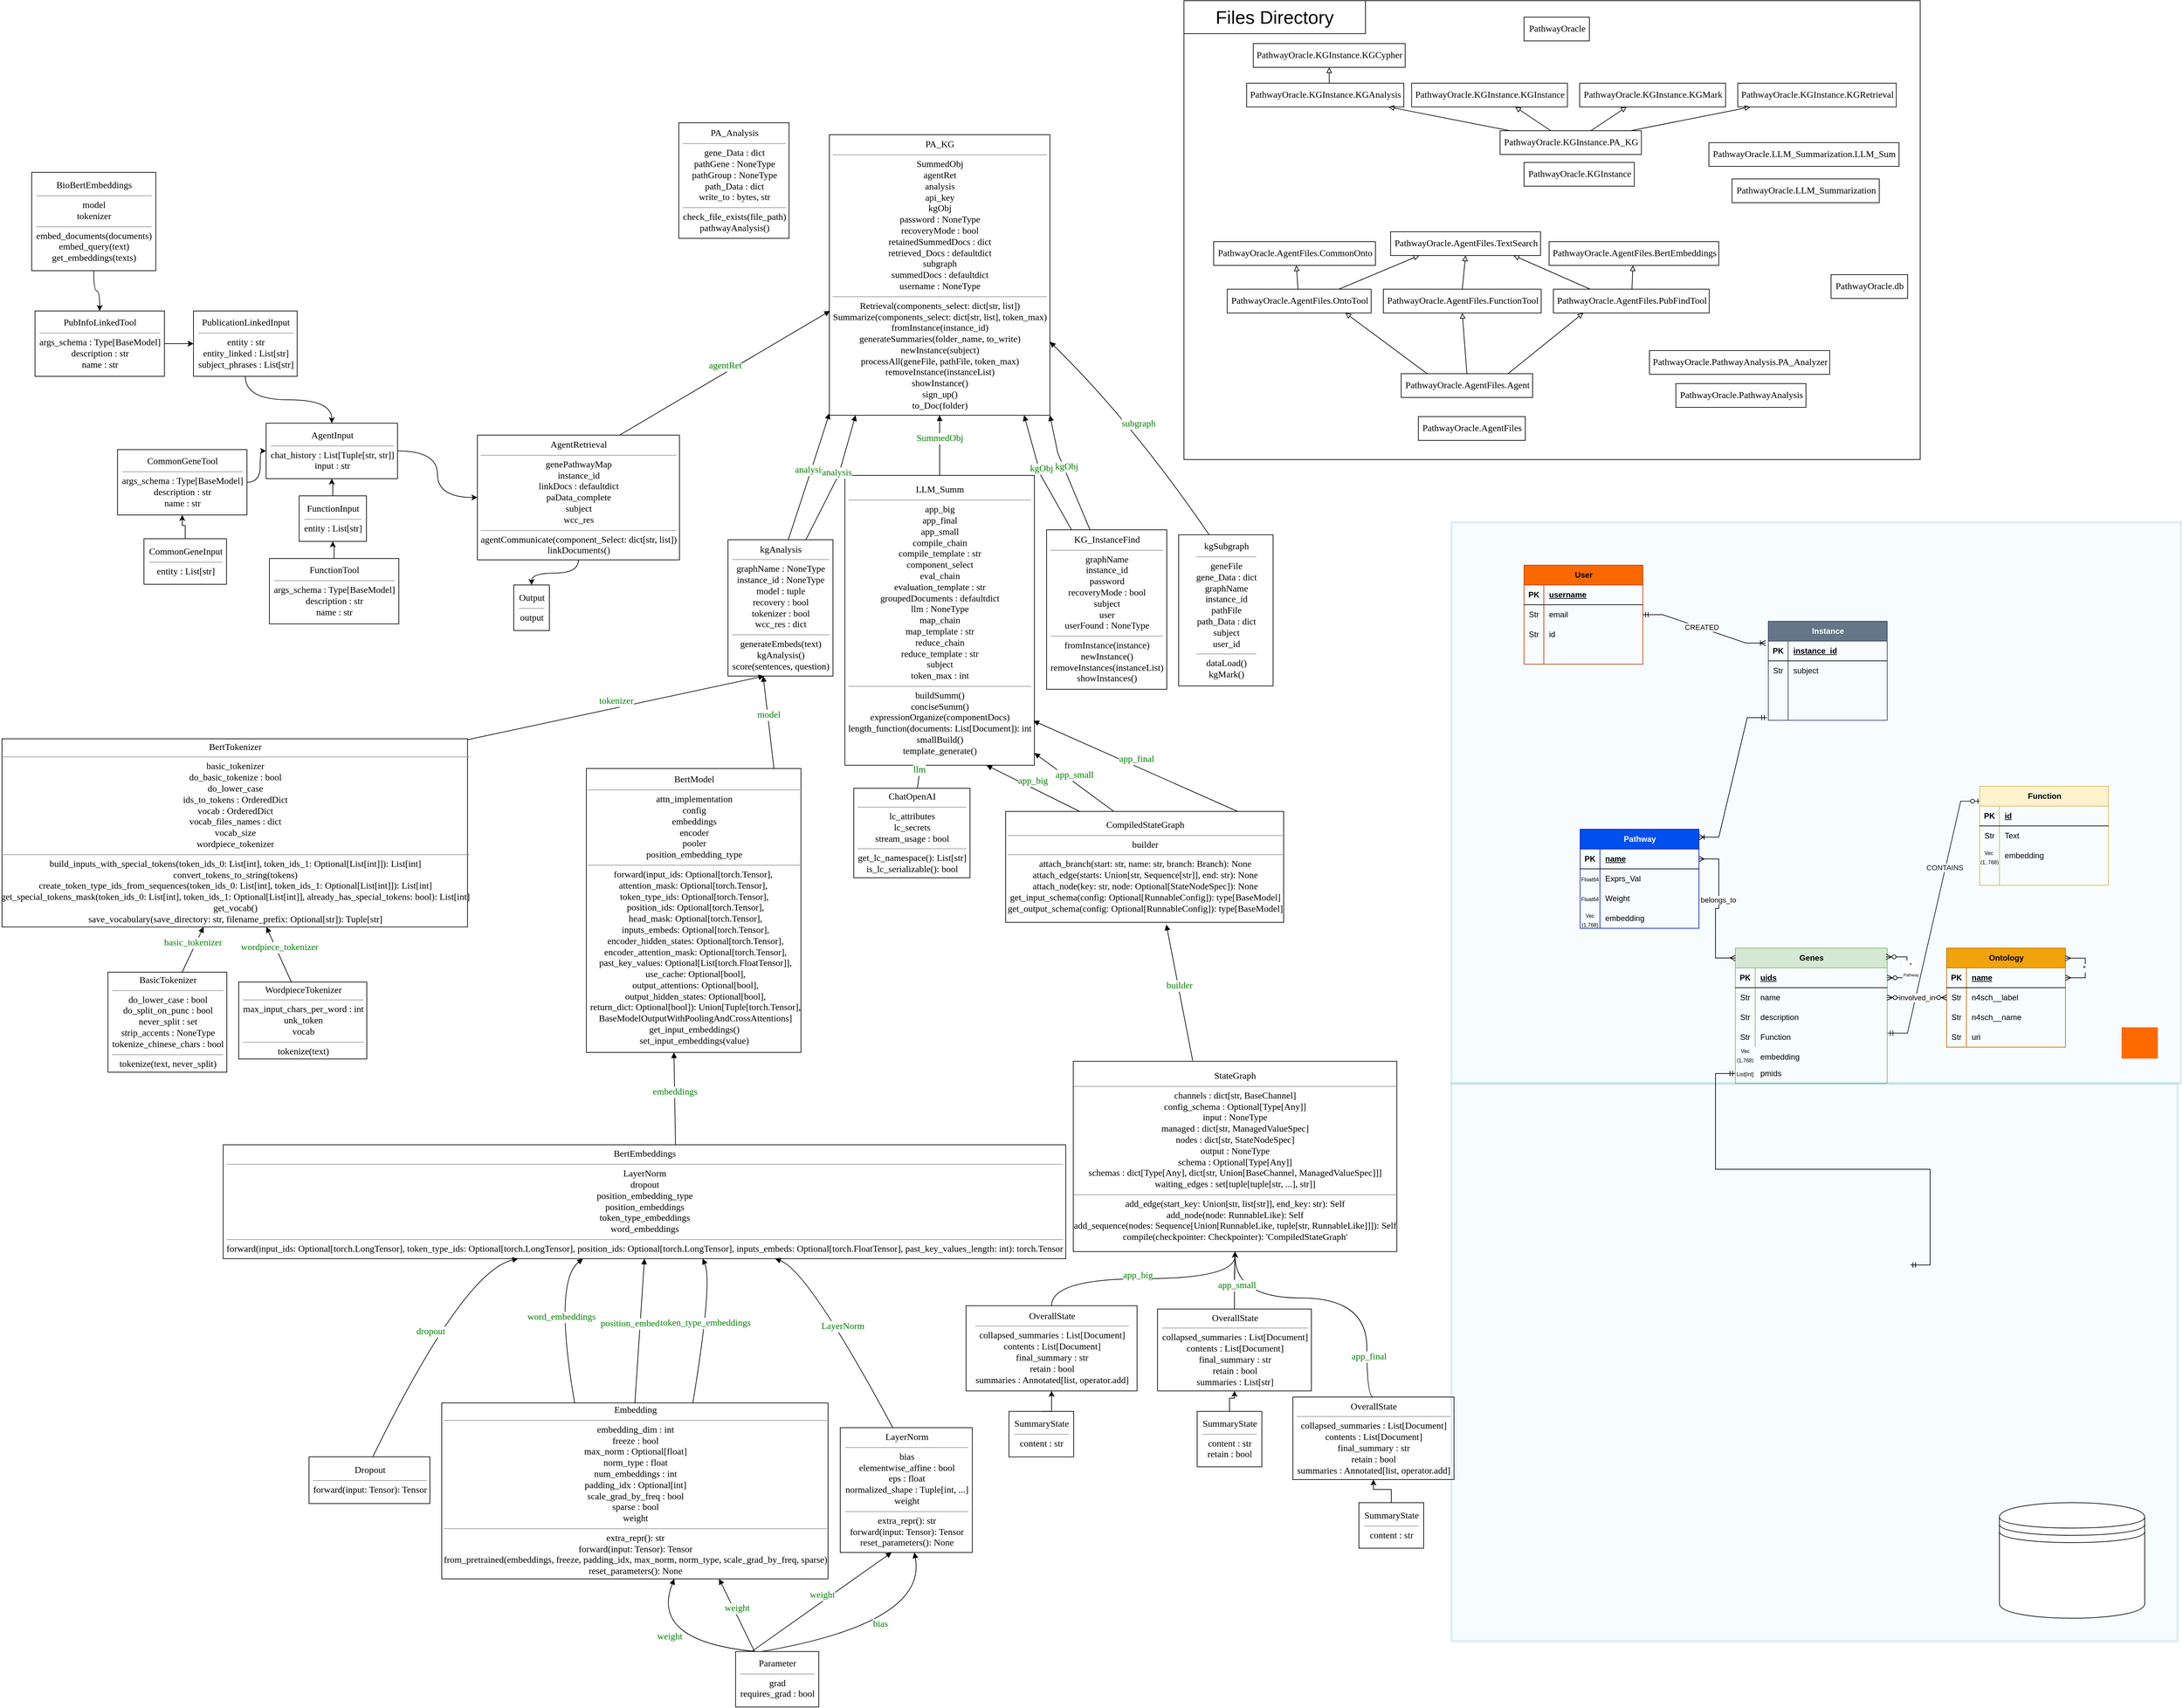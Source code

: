 <mxfile version="26.0.16">
  <diagram name="Page-1" id="nZFk1L0vzehwC3RNNBj1">
    <mxGraphModel dx="1482" dy="3862" grid="1" gridSize="5" guides="0" tooltips="1" connect="1" arrows="1" fold="1" page="1" pageScale="1" pageWidth="1100" pageHeight="850" math="0" shadow="0">
      <root>
        <mxCell id="0" />
        <mxCell id="1" parent="0" />
        <mxCell id="hx23fJJYlK3yCqs7KmKi-426" value="&lt;div&gt;&lt;br/&gt;&lt;/div&gt;" style="rounded=0;whiteSpace=wrap;html=1;fillColor=#b1ddf0;strokeWidth=4;strokeColor=#10739e;opacity=10;" vertex="1" parent="1">
          <mxGeometry x="2200" y="-850" width="1100" height="845" as="geometry" />
        </mxCell>
        <mxCell id="hx23fJJYlK3yCqs7KmKi-401" value="" style="edgeStyle=entityRelationEdgeStyle;fontSize=12;html=1;endArrow=ERzeroToOne;startArrow=ERmandOne;rounded=0;entryX=0.007;entryY=0.15;entryDx=0;entryDy=0;entryPerimeter=0;exitX=1.003;exitY=0.295;exitDx=0;exitDy=0;exitPerimeter=0;" edge="1" parent="1" source="hx23fJJYlK3yCqs7KmKi-339" target="hx23fJJYlK3yCqs7KmKi-368">
          <mxGeometry width="100" height="100" relative="1" as="geometry">
            <mxPoint x="2860" y="-965" as="sourcePoint" />
            <mxPoint x="2760" y="-1065" as="targetPoint" />
            <Array as="points">
              <mxPoint x="2810" y="-1045" />
              <mxPoint x="2805" y="-1215" />
              <mxPoint x="2900" y="-1139" />
              <mxPoint x="2890" y="-1235" />
            </Array>
          </mxGeometry>
        </mxCell>
        <mxCell id="hx23fJJYlK3yCqs7KmKi-404" value="CONTAINS" style="edgeLabel;html=1;align=center;verticalAlign=middle;resizable=0;points=[];" vertex="1" connectable="0" parent="hx23fJJYlK3yCqs7KmKi-401">
          <mxGeometry x="0.366" y="1" relative="1" as="geometry">
            <mxPoint as="offset" />
          </mxGeometry>
        </mxCell>
        <mxCell id="hx23fJJYlK3yCqs7KmKi-295" value="&lt;div&gt;&lt;br/&gt;&lt;/div&gt;" style="rounded=0;whiteSpace=wrap;html=1;fillColor=#b1ddf0;strokeWidth=4;strokeColor=#10739e;opacity=10;" vertex="1" parent="1">
          <mxGeometry x="2200" y="-1700" width="1105" height="850" as="geometry" />
        </mxCell>
        <mxCell id="hx23fJJYlK3yCqs7KmKi-265" value="" style="rounded=0;whiteSpace=wrap;html=1;fillColor=none;align=right;labelPosition=left;verticalLabelPosition=top;verticalAlign=bottom;" vertex="1" parent="1">
          <mxGeometry x="1795" y="-2490" width="1115" height="695" as="geometry" />
        </mxCell>
        <mxCell id="hx23fJJYlK3yCqs7KmKi-280" value="" style="edgeStyle=orthogonalEdgeStyle;rounded=0;orthogonalLoop=1;jettySize=auto;html=1;curved=1;" edge="1" parent="1" source="hx23fJJYlK3yCqs7KmKi-43" target="hx23fJJYlK3yCqs7KmKi-44">
          <mxGeometry relative="1" as="geometry" />
        </mxCell>
        <mxCell id="hx23fJJYlK3yCqs7KmKi-43" value="&lt;font style=&#39;font-size: 14.0px;&#39; face=&#39;Times New Roman,serif&#39; color=&#39;#000000&#39;&gt;AgentInput&lt;/font&gt;&lt;hr size=&#39;1&#39;/&gt;&lt;div&gt;&lt;font style=&#39;font-size: 14.0px;&#39; face=&#39;Times New Roman,serif&#39; color=&#39;#000000&#39;&gt;chat_history : List[Tuple[str, str]]&lt;br/&gt;input : str&lt;/font&gt;&lt;/div&gt;" style="verticalAlign=middle;html=1;rounded=0;labelBackgroundColor=none;strokeColor=black;fillColor=none;strokeWidth=1;dashed=0;" vertex="1" parent="1">
          <mxGeometry x="405" y="-1850" width="199" height="84" as="geometry" />
        </mxCell>
        <mxCell id="hx23fJJYlK3yCqs7KmKi-287" style="edgeStyle=orthogonalEdgeStyle;rounded=0;orthogonalLoop=1;jettySize=auto;html=1;entryX=0.5;entryY=0;entryDx=0;entryDy=0;curved=1;" edge="1" parent="1" source="hx23fJJYlK3yCqs7KmKi-44" target="hx23fJJYlK3yCqs7KmKi-67">
          <mxGeometry relative="1" as="geometry" />
        </mxCell>
        <mxCell id="hx23fJJYlK3yCqs7KmKi-44" value="&lt;font style=&#39;font-size: 14.0px;&#39; face=&#39;Times New Roman,serif&#39; color=&#39;#000000&#39;&gt;AgentRetrieval&lt;/font&gt;&lt;hr size=&#39;1&#39;/&gt;&lt;div&gt;&lt;font style=&#39;font-size: 14.0px;&#39; face=&#39;Times New Roman,serif&#39; color=&#39;#000000&#39;&gt;genePathwayMap&lt;br/&gt;instance_id&lt;br/&gt;linkDocs : defaultdict&lt;br/&gt;paData_complete&lt;br/&gt;subject&lt;br/&gt;wcc_res&lt;/font&gt;&lt;/div&gt;&lt;hr size=&#39;1&#39;/&gt;&lt;div&gt;&lt;font style=&#39;font-size: 14.0px;&#39; face=&#39;Times New Roman,serif&#39; color=&#39;#000000&#39;&gt;agentCommunicate(component_Select: dict[str, list])&lt;br/&gt;linkDocuments()&lt;/font&gt;&lt;/div&gt;" style="verticalAlign=middle;html=1;rounded=0;labelBackgroundColor=none;strokeColor=black;fillColor=none;strokeWidth=1;dashed=0;" vertex="1" parent="1">
          <mxGeometry x="725" y="-1832" width="306" height="189" as="geometry" />
        </mxCell>
        <mxCell id="hx23fJJYlK3yCqs7KmKi-45" value="&lt;font style=&#39;font-size: 14.0px;&#39; face=&#39;Times New Roman,serif&#39; color=&#39;#000000&#39;&gt;PA_KG&lt;/font&gt;&lt;hr size=&#39;1&#39;/&gt;&lt;div&gt;&lt;font style=&#39;font-size: 14.0px;&#39; face=&#39;Times New Roman,serif&#39; color=&#39;#000000&#39;&gt;SummedObj&lt;br/&gt;agentRet&lt;br/&gt;analysis&lt;br/&gt;api_key&lt;br/&gt;kgObj&lt;br/&gt;password : NoneType&lt;br/&gt;recoveryMode : bool&lt;br/&gt;retainedSummedDocs : dict&lt;br/&gt;retrieved_Docs : defaultdict&lt;br/&gt;subgraph&lt;br/&gt;summedDocs : defaultdict&lt;br/&gt;username : NoneType&lt;/font&gt;&lt;/div&gt;&lt;hr size=&#39;1&#39;/&gt;&lt;div&gt;&lt;font style=&#39;font-size: 14.0px;&#39; face=&#39;Times New Roman,serif&#39; color=&#39;#000000&#39;&gt;Retrieval(components_select: dict[str, list])&lt;br/&gt;Summarize(components_select: dict[str, list], token_max)&lt;br/&gt;fromInstance(instance_id)&lt;br/&gt;generateSummaries(folder_name, to_write)&lt;br/&gt;newInstance(subject)&lt;br/&gt;processAll(geneFile, pathFile, token_max)&lt;br/&gt;removeInstance(instanceList)&lt;br/&gt;showInstance()&lt;br/&gt;sign_up()&lt;br/&gt;to_Doc(folder)&lt;/font&gt;&lt;/div&gt;" style="verticalAlign=middle;html=1;rounded=0;labelBackgroundColor=none;strokeColor=black;fillColor=none;strokeWidth=1;dashed=0;" vertex="1" parent="1">
          <mxGeometry x="1258" y="-2287" width="334" height="425" as="geometry" />
        </mxCell>
        <mxCell id="hx23fJJYlK3yCqs7KmKi-46" value="&lt;font style=&#39;font-size: 14.0px;&#39; face=&#39;Times New Roman,serif&#39; color=&#39;#000000&#39;&gt;BasicTokenizer&lt;/font&gt;&lt;hr size=&#39;1&#39;/&gt;&lt;div&gt;&lt;font style=&#39;font-size: 14.0px;&#39; face=&#39;Times New Roman,serif&#39; color=&#39;#000000&#39;&gt;do_lower_case : bool&lt;br/&gt;do_split_on_punc : bool&lt;br/&gt;never_split : set&lt;br/&gt;strip_accents : NoneType&lt;br/&gt;tokenize_chinese_chars : bool&lt;/font&gt;&lt;/div&gt;&lt;hr size=&#39;1&#39;/&gt;&lt;div&gt;&lt;font style=&#39;font-size: 14.0px;&#39; face=&#39;Times New Roman,serif&#39; color=&#39;#000000&#39;&gt;tokenize(text, never_split)&lt;/font&gt;&lt;/div&gt;" style="verticalAlign=middle;html=1;rounded=0;labelBackgroundColor=none;strokeColor=black;fillColor=none;strokeWidth=1;dashed=0;" vertex="1" parent="1">
          <mxGeometry x="165.5" y="-1018.5" width="180" height="151.5" as="geometry" />
        </mxCell>
        <mxCell id="hx23fJJYlK3yCqs7KmKi-47" value="&lt;font style=&#39;font-size: 14.0px;&#39; face=&#39;Times New Roman,serif&#39; color=&#39;#000000&#39;&gt;BertTokenizer&lt;/font&gt;&lt;hr size=&#39;1&#39;/&gt;&lt;div&gt;&lt;font style=&#39;font-size: 14.0px;&#39; face=&#39;Times New Roman,serif&#39; color=&#39;#000000&#39;&gt;basic_tokenizer&lt;br/&gt;do_basic_tokenize : bool&lt;br/&gt;do_lower_case&lt;br/&gt;ids_to_tokens : OrderedDict&lt;br/&gt;vocab : OrderedDict&lt;br/&gt;vocab_files_names : dict&lt;br/&gt;vocab_size&lt;br/&gt;wordpiece_tokenizer&lt;/font&gt;&lt;/div&gt;&lt;hr size=&#39;1&#39;/&gt;&lt;div&gt;&lt;font style=&#39;font-size: 14.0px;&#39; face=&#39;Times New Roman,serif&#39; color=&#39;#000000&#39;&gt;build_inputs_with_special_tokens(token_ids_0: List[int], token_ids_1: Optional[List[int]]): List[int]&lt;br/&gt;convert_tokens_to_string(tokens)&lt;br/&gt;create_token_type_ids_from_sequences(token_ids_0: List[int], token_ids_1: Optional[List[int]]): List[int]&lt;br/&gt;get_special_tokens_mask(token_ids_0: List[int], token_ids_1: Optional[List[int]], already_has_special_tokens: bool): List[int]&lt;br/&gt;get_vocab()&lt;br/&gt;save_vocabulary(save_directory: str, filename_prefix: Optional[str]): Tuple[str]&lt;/font&gt;&lt;/div&gt;" style="verticalAlign=middle;html=1;rounded=0;labelBackgroundColor=none;strokeColor=black;fillColor=none;strokeWidth=1;dashed=0;" vertex="1" parent="1">
          <mxGeometry x="5" y="-1372" width="705" height="285" as="geometry" />
        </mxCell>
        <mxCell id="hx23fJJYlK3yCqs7KmKi-48" value="&lt;font style=&#39;font-size: 14.0px;&#39; face=&#39;Times New Roman,serif&#39; color=&#39;#000000&#39;&gt;kgAnalysis&lt;/font&gt;&lt;hr size=&#39;1&#39;/&gt;&lt;div&gt;&lt;font style=&#39;font-size: 14.0px;&#39; face=&#39;Times New Roman,serif&#39; color=&#39;#000000&#39;&gt;graphName : NoneType&lt;br/&gt;instance_id : NoneType&lt;br/&gt;model : tuple&lt;br/&gt;recovery : bool&lt;br/&gt;tokenizer : bool&lt;br/&gt;wcc_res : dict&lt;/font&gt;&lt;/div&gt;&lt;hr size=&#39;1&#39;/&gt;&lt;div&gt;&lt;font style=&#39;font-size: 14.0px;&#39; face=&#39;Times New Roman,serif&#39; color=&#39;#000000&#39;&gt;generateEmbeds(text)&lt;br/&gt;kgAnalysis()&lt;br/&gt;score(sentences, question)&lt;/font&gt;&lt;/div&gt;" style="verticalAlign=middle;html=1;rounded=0;labelBackgroundColor=none;strokeColor=black;fillColor=none;strokeWidth=1;dashed=0;" vertex="1" parent="1">
          <mxGeometry x="1104.5" y="-1673.5" width="159" height="206.5" as="geometry" />
        </mxCell>
        <mxCell id="hx23fJJYlK3yCqs7KmKi-49" value="&lt;font style=&#39;font-size: 14.0px;&#39; face=&#39;Times New Roman,serif&#39; color=&#39;#000000&#39;&gt;BertEmbeddings&lt;/font&gt;&lt;hr size=&#39;1&#39;/&gt;&lt;div&gt;&lt;font style=&#39;font-size: 14.0px;&#39; face=&#39;Times New Roman,serif&#39; color=&#39;#000000&#39;&gt;LayerNorm&lt;br/&gt;dropout&lt;br/&gt;position_embedding_type&lt;br/&gt;position_embeddings&lt;br/&gt;token_type_embeddings&lt;br/&gt;word_embeddings&lt;/font&gt;&lt;/div&gt;&lt;hr size=&#39;1&#39;/&gt;&lt;div&gt;&lt;font style=&#39;font-size: 14.0px;&#39; face=&#39;Times New Roman,serif&#39; color=&#39;#000000&#39;&gt;forward(input_ids: Optional[torch.LongTensor], token_type_ids: Optional[torch.LongTensor], position_ids: Optional[torch.LongTensor], inputs_embeds: Optional[torch.FloatTensor], past_key_values_length: int): torch.Tensor&lt;/font&gt;&lt;/div&gt;" style="verticalAlign=middle;html=1;rounded=0;labelBackgroundColor=none;strokeColor=black;fillColor=none;strokeWidth=1;dashed=0;" vertex="1" parent="1">
          <mxGeometry x="340" y="-757.08" width="1276" height="172.5" as="geometry" />
        </mxCell>
        <mxCell id="hx23fJJYlK3yCqs7KmKi-50" value="&lt;font style=&quot;font-size: 14px;&quot; face=&quot;Times New Roman,serif&quot; color=&quot;#000000&quot;&gt;BertModel&lt;/font&gt;&lt;hr size=&quot;1&quot;&gt;&lt;div&gt;&lt;font style=&quot;font-size: 14px;&quot; face=&quot;Times New Roman,serif&quot; color=&quot;#000000&quot;&gt;attn_implementation&lt;br&gt;config&lt;br&gt;embeddings&lt;br&gt;encoder&lt;br&gt;pooler&lt;br&gt;position_embedding_type&lt;/font&gt;&lt;/div&gt;&lt;hr size=&quot;1&quot;&gt;&lt;div&gt;&lt;font style=&quot;font-size: 14px;&quot; face=&quot;Times New Roman,serif&quot; color=&quot;#000000&quot;&gt;forward(input_ids: Optional[torch.Tensor],&amp;nbsp;&lt;/font&gt;&lt;/div&gt;&lt;div&gt;&lt;font style=&quot;font-size: 14px;&quot; face=&quot;Times New Roman,serif&quot; color=&quot;#000000&quot;&gt;attention_mask: Optional[torch.Tensor],&amp;nbsp;&lt;/font&gt;&lt;/div&gt;&lt;div&gt;&lt;font style=&quot;font-size: 14px;&quot; face=&quot;Times New Roman,serif&quot; color=&quot;#000000&quot;&gt;token_type_ids: Optional[torch.Tensor],&lt;/font&gt;&lt;/div&gt;&lt;div&gt;&lt;font style=&quot;font-size: 14px;&quot; face=&quot;Times New Roman,serif&quot; color=&quot;#000000&quot;&gt;&amp;nbsp;position_ids: Optional[torch.Tensor],&lt;/font&gt;&lt;/div&gt;&lt;div&gt;&lt;font style=&quot;font-size: 14px;&quot; face=&quot;Times New Roman,serif&quot; color=&quot;#000000&quot;&gt;&amp;nbsp;head_mask: Optional[torch.Tensor],&lt;/font&gt;&lt;/div&gt;&lt;div&gt;&lt;font style=&quot;font-size: 14px;&quot; face=&quot;Times New Roman,serif&quot; color=&quot;#000000&quot;&gt;&amp;nbsp;inputs_embeds: Optional[torch.Tensor],&lt;/font&gt;&lt;/div&gt;&lt;div&gt;&lt;font style=&quot;font-size: 14px;&quot; face=&quot;Times New Roman,serif&quot; color=&quot;#000000&quot;&gt;&amp;nbsp;encoder_hidden_states: Optional[torch.Tensor],&lt;/font&gt;&lt;/div&gt;&lt;div&gt;&lt;font style=&quot;font-size: 14px;&quot; face=&quot;Times New Roman,serif&quot; color=&quot;#000000&quot;&gt;&amp;nbsp;encoder_attention_mask: Optional[torch.Tensor],&lt;/font&gt;&lt;/div&gt;&lt;div&gt;&lt;font style=&quot;font-size: 14px;&quot; face=&quot;Times New Roman,serif&quot; color=&quot;#000000&quot;&gt;&amp;nbsp;past_key_values: Optional[List[torch.FloatTensor]],&lt;/font&gt;&lt;/div&gt;&lt;div&gt;&lt;font style=&quot;font-size: 14px;&quot; face=&quot;Times New Roman,serif&quot; color=&quot;#000000&quot;&gt;&amp;nbsp;use_cache: Optional[bool],&lt;/font&gt;&lt;/div&gt;&lt;div&gt;&lt;font style=&quot;font-size: 14px;&quot; face=&quot;Times New Roman,serif&quot; color=&quot;#000000&quot;&gt;&amp;nbsp;output_attentions: Optional[bool],&lt;/font&gt;&lt;/div&gt;&lt;div&gt;&lt;font style=&quot;font-size: 14px;&quot; face=&quot;Times New Roman,serif&quot; color=&quot;#000000&quot;&gt;&amp;nbsp;output_hidden_states: Optional[bool],&lt;/font&gt;&lt;/div&gt;&lt;div&gt;&lt;font style=&quot;font-size: 14px;&quot; face=&quot;Times New Roman,serif&quot; color=&quot;#000000&quot;&gt;&amp;nbsp;return_dict: Optional[bool]): Union[Tuple[torch.Tensor],&lt;/font&gt;&lt;/div&gt;&lt;div&gt;&lt;font style=&quot;font-size: 14px;&quot; face=&quot;Times New Roman,serif&quot; color=&quot;#000000&quot;&gt;&amp;nbsp;BaseModelOutputWithPoolingAndCrossAttentions]&lt;br&gt;get_input_embeddings()&lt;br&gt;set_input_embeddings(value)&lt;/font&gt;&lt;/div&gt;" style="verticalAlign=middle;html=1;rounded=0;labelBackgroundColor=none;strokeColor=black;fillColor=none;strokeWidth=1;dashed=0;" vertex="1" parent="1">
          <mxGeometry x="890" y="-1327" width="325" height="430" as="geometry" />
        </mxCell>
        <mxCell id="hx23fJJYlK3yCqs7KmKi-293" value="" style="edgeStyle=orthogonalEdgeStyle;rounded=0;orthogonalLoop=1;jettySize=auto;html=1;curved=1;" edge="1" parent="1" source="hx23fJJYlK3yCqs7KmKi-53" target="hx23fJJYlK3yCqs7KmKi-74">
          <mxGeometry relative="1" as="geometry" />
        </mxCell>
        <mxCell id="hx23fJJYlK3yCqs7KmKi-53" value="&lt;font style=&#39;font-size: 14.0px;&#39; face=&#39;Times New Roman,serif&#39; color=&#39;#000000&#39;&gt;BioBertEmbeddings&lt;/font&gt;&lt;hr size=&#39;1&#39;/&gt;&lt;div&gt;&lt;font style=&#39;font-size: 14.0px;&#39; face=&#39;Times New Roman,serif&#39; color=&#39;#000000&#39;&gt;model&lt;br/&gt;tokenizer&lt;/font&gt;&lt;/div&gt;&lt;hr size=&#39;1&#39;/&gt;&lt;div&gt;&lt;font style=&#39;font-size: 14.0px;&#39; face=&#39;Times New Roman,serif&#39; color=&#39;#000000&#39;&gt;embed_documents(documents)&lt;br/&gt;embed_query(text)&lt;br/&gt;get_embeddings(texts)&lt;/font&gt;&lt;/div&gt;" style="verticalAlign=middle;html=1;rounded=0;labelBackgroundColor=none;strokeColor=black;fillColor=none;strokeWidth=1;dashed=0;" vertex="1" parent="1">
          <mxGeometry x="50" y="-2230" width="188" height="149" as="geometry" />
        </mxCell>
        <mxCell id="hx23fJJYlK3yCqs7KmKi-54" value="&lt;font style=&#39;font-size: 14.0px;&#39; face=&#39;Times New Roman,serif&#39; color=&#39;#000000&#39;&gt;ChatOpenAI&lt;/font&gt;&lt;hr size=&#39;1&#39;/&gt;&lt;div&gt;&lt;font style=&#39;font-size: 14.0px;&#39; face=&#39;Times New Roman,serif&#39; color=&#39;#000000&#39;&gt;lc_attributes&lt;br/&gt;lc_secrets&lt;br/&gt;stream_usage : bool&lt;/font&gt;&lt;/div&gt;&lt;hr size=&#39;1&#39;/&gt;&lt;div&gt;&lt;font style=&#39;font-size: 14.0px;&#39; face=&#39;Times New Roman,serif&#39; color=&#39;#000000&#39;&gt;get_lc_namespace(): List[str]&lt;br/&gt;is_lc_serializable(): bool&lt;/font&gt;&lt;/div&gt;" style="verticalAlign=middle;html=1;rounded=0;labelBackgroundColor=none;strokeColor=black;fillColor=none;strokeWidth=1;dashed=0;" vertex="1" parent="1">
          <mxGeometry x="1295" y="-1297" width="176" height="135.5" as="geometry" />
        </mxCell>
        <mxCell id="hx23fJJYlK3yCqs7KmKi-55" value="&lt;font style=&#39;font-size: 14.0px;&#39; face=&#39;Times New Roman,serif&#39; color=&#39;#000000&#39;&gt;LLM_Summ&lt;/font&gt;&lt;hr size=&#39;1&#39;/&gt;&lt;div&gt;&lt;font style=&#39;font-size: 14.0px;&#39; face=&#39;Times New Roman,serif&#39; color=&#39;#000000&#39;&gt;app_big&lt;br/&gt;app_final&lt;br/&gt;app_small&lt;br/&gt;compile_chain&lt;br/&gt;compile_template : str&lt;br/&gt;component_select&lt;br/&gt;eval_chain&lt;br/&gt;evaluation_template : str&lt;br/&gt;groupedDocuments : defaultdict&lt;br/&gt;llm : NoneType&lt;br/&gt;map_chain&lt;br/&gt;map_template : str&lt;br/&gt;reduce_chain&lt;br/&gt;reduce_template : str&lt;br/&gt;subject&lt;br/&gt;token_max : int&lt;/font&gt;&lt;/div&gt;&lt;hr size=&#39;1&#39;/&gt;&lt;div&gt;&lt;font style=&#39;font-size: 14.0px;&#39; face=&#39;Times New Roman,serif&#39; color=&#39;#000000&#39;&gt;buildSumm()&lt;br/&gt;conciseSumm()&lt;br/&gt;expressionOrganize(componentDocs)&lt;br/&gt;length_function(documents: List[Document]): int&lt;br/&gt;smallBuild()&lt;br/&gt;template_generate()&lt;/font&gt;&lt;/div&gt;" style="verticalAlign=middle;html=1;rounded=0;labelBackgroundColor=none;strokeColor=black;fillColor=none;strokeWidth=1;dashed=0;" vertex="1" parent="1">
          <mxGeometry x="1281.5" y="-1771" width="287" height="439" as="geometry" />
        </mxCell>
        <mxCell id="hx23fJJYlK3yCqs7KmKi-283" value="" style="edgeStyle=orthogonalEdgeStyle;rounded=0;orthogonalLoop=1;jettySize=auto;html=1;" edge="1" parent="1" source="hx23fJJYlK3yCqs7KmKi-56" target="hx23fJJYlK3yCqs7KmKi-57">
          <mxGeometry relative="1" as="geometry" />
        </mxCell>
        <mxCell id="hx23fJJYlK3yCqs7KmKi-56" value="&lt;font style=&#39;font-size: 14.0px;&#39; face=&#39;Times New Roman,serif&#39; color=&#39;#000000&#39;&gt;CommonGeneInput&lt;/font&gt;&lt;hr size=&#39;1&#39;/&gt;&lt;div&gt;&lt;font style=&#39;font-size: 14.0px;&#39; face=&#39;Times New Roman,serif&#39; color=&#39;#000000&#39;&gt;entity : List[str]&lt;/font&gt;&lt;/div&gt;" style="verticalAlign=middle;html=1;rounded=0;labelBackgroundColor=none;strokeColor=black;fillColor=none;strokeWidth=1;dashed=0;" vertex="1" parent="1">
          <mxGeometry x="220" y="-1675" width="125" height="69" as="geometry" />
        </mxCell>
        <mxCell id="hx23fJJYlK3yCqs7KmKi-285" style="edgeStyle=orthogonalEdgeStyle;rounded=0;orthogonalLoop=1;jettySize=auto;html=1;exitX=1;exitY=0.5;exitDx=0;exitDy=0;entryX=0;entryY=0.5;entryDx=0;entryDy=0;curved=1;" edge="1" parent="1" source="hx23fJJYlK3yCqs7KmKi-57" target="hx23fJJYlK3yCqs7KmKi-43">
          <mxGeometry relative="1" as="geometry" />
        </mxCell>
        <mxCell id="hx23fJJYlK3yCqs7KmKi-57" value="&lt;font style=&#39;font-size: 14.0px;&#39; face=&#39;Times New Roman,serif&#39; color=&#39;#000000&#39;&gt;CommonGeneTool&lt;/font&gt;&lt;hr size=&#39;1&#39;/&gt;&lt;div&gt;&lt;font style=&#39;font-size: 14.0px;&#39; face=&#39;Times New Roman,serif&#39; color=&#39;#000000&#39;&gt;args_schema : Type[BaseModel]&lt;br/&gt;description : str&lt;br/&gt;name : str&lt;/font&gt;&lt;/div&gt;" style="verticalAlign=middle;html=1;rounded=0;labelBackgroundColor=none;strokeColor=black;fillColor=none;strokeWidth=1;dashed=0;" vertex="1" parent="1">
          <mxGeometry x="180" y="-1810" width="196" height="99" as="geometry" />
        </mxCell>
        <mxCell id="hx23fJJYlK3yCqs7KmKi-58" value="&lt;font style=&#39;font-size: 14.0px;&#39; face=&#39;Times New Roman,serif&#39; color=&#39;#000000&#39;&gt;CompiledStateGraph&lt;/font&gt;&lt;hr size=&#39;1&#39;/&gt;&lt;div&gt;&lt;font style=&#39;font-size: 14.0px;&#39; face=&#39;Times New Roman,serif&#39; color=&#39;#000000&#39;&gt;builder&lt;/font&gt;&lt;/div&gt;&lt;hr size=&#39;1&#39;/&gt;&lt;div&gt;&lt;font style=&#39;font-size: 14.0px;&#39; face=&#39;Times New Roman,serif&#39; color=&#39;#000000&#39;&gt;attach_branch(start: str, name: str, branch: Branch): None&lt;br/&gt;attach_edge(starts: Union[str, Sequence[str]], end: str): None&lt;br/&gt;attach_node(key: str, node: Optional[StateNodeSpec]): None&lt;br/&gt;get_input_schema(config: Optional[RunnableConfig]): type[BaseModel]&lt;br/&gt;get_output_schema(config: Optional[RunnableConfig]): type[BaseModel]&lt;/font&gt;&lt;/div&gt;" style="verticalAlign=middle;html=1;rounded=0;labelBackgroundColor=none;strokeColor=black;fillColor=none;strokeWidth=1;dashed=0;" vertex="1" parent="1">
          <mxGeometry x="1525" y="-1262" width="421" height="168" as="geometry" />
        </mxCell>
        <mxCell id="hx23fJJYlK3yCqs7KmKi-59" value="&lt;font style=&#39;font-size: 14.0px;&#39; face=&#39;Times New Roman,serif&#39; color=&#39;#000000&#39;&gt;Dropout&lt;/font&gt;&lt;hr size=&#39;1&#39;/&gt;&lt;div&gt;&lt;font style=&#39;font-size: 14.0px;&#39; face=&#39;Times New Roman,serif&#39; color=&#39;#000000&#39;&gt;forward(input: Tensor): Tensor&lt;/font&gt;&lt;/div&gt;" style="verticalAlign=middle;html=1;rounded=0;labelBackgroundColor=none;strokeColor=black;fillColor=none;strokeWidth=1;dashed=0;" vertex="1" parent="1">
          <mxGeometry x="470" y="-284.48" width="183" height="70.8" as="geometry" />
        </mxCell>
        <mxCell id="hx23fJJYlK3yCqs7KmKi-60" value="&lt;font style=&#39;font-size: 14.0px;&#39; face=&#39;Times New Roman,serif&#39; color=&#39;#000000&#39;&gt;Embedding&lt;/font&gt;&lt;hr size=&#39;1&#39;/&gt;&lt;div&gt;&lt;font style=&#39;font-size: 14.0px;&#39; face=&#39;Times New Roman,serif&#39; color=&#39;#000000&#39;&gt;embedding_dim : int&lt;br/&gt;freeze : bool&lt;br/&gt;max_norm : Optional[float]&lt;br/&gt;norm_type : float&lt;br/&gt;num_embeddings : int&lt;br/&gt;padding_idx : Optional[int]&lt;br/&gt;scale_grad_by_freq : bool&lt;br/&gt;sparse : bool&lt;br/&gt;weight&lt;/font&gt;&lt;/div&gt;&lt;hr size=&#39;1&#39;/&gt;&lt;div&gt;&lt;font style=&#39;font-size: 14.0px;&#39; face=&#39;Times New Roman,serif&#39; color=&#39;#000000&#39;&gt;extra_repr(): str&lt;br/&gt;forward(input: Tensor): Tensor&lt;br/&gt;from_pretrained(embeddings, freeze, padding_idx, max_norm, norm_type, scale_grad_by_freq, sparse)&lt;br/&gt;reset_parameters(): None&lt;/font&gt;&lt;/div&gt;" style="verticalAlign=middle;html=1;rounded=0;labelBackgroundColor=none;strokeColor=black;fillColor=none;strokeWidth=1;dashed=0;" vertex="1" parent="1">
          <mxGeometry x="671" y="-366.08" width="585" height="266.5" as="geometry" />
        </mxCell>
        <mxCell id="hx23fJJYlK3yCqs7KmKi-281" value="" style="edgeStyle=orthogonalEdgeStyle;rounded=0;orthogonalLoop=1;jettySize=auto;html=1;" edge="1" parent="1" source="hx23fJJYlK3yCqs7KmKi-61" target="hx23fJJYlK3yCqs7KmKi-43">
          <mxGeometry relative="1" as="geometry" />
        </mxCell>
        <mxCell id="hx23fJJYlK3yCqs7KmKi-61" value="&lt;font style=&#39;font-size: 14.0px;&#39; face=&#39;Times New Roman,serif&#39; color=&#39;#000000&#39;&gt;FunctionInput&lt;/font&gt;&lt;hr size=&#39;1&#39;/&gt;&lt;div&gt;&lt;font style=&#39;font-size: 14.0px;&#39; face=&#39;Times New Roman,serif&#39; color=&#39;#000000&#39;&gt;entity : List[str]&lt;/font&gt;&lt;/div&gt;" style="verticalAlign=middle;html=1;rounded=0;labelBackgroundColor=none;strokeColor=black;fillColor=none;strokeWidth=1;dashed=0;" vertex="1" parent="1">
          <mxGeometry x="455" y="-1740" width="102" height="69" as="geometry" />
        </mxCell>
        <mxCell id="hx23fJJYlK3yCqs7KmKi-282" value="" style="edgeStyle=orthogonalEdgeStyle;rounded=0;orthogonalLoop=1;jettySize=auto;html=1;" edge="1" parent="1" source="hx23fJJYlK3yCqs7KmKi-62" target="hx23fJJYlK3yCqs7KmKi-61">
          <mxGeometry relative="1" as="geometry" />
        </mxCell>
        <mxCell id="hx23fJJYlK3yCqs7KmKi-62" value="&lt;font style=&#39;font-size: 14.0px;&#39; face=&#39;Times New Roman,serif&#39; color=&#39;#000000&#39;&gt;FunctionTool&lt;/font&gt;&lt;hr size=&#39;1&#39;/&gt;&lt;div&gt;&lt;font style=&#39;font-size: 14.0px;&#39; face=&#39;Times New Roman,serif&#39; color=&#39;#000000&#39;&gt;args_schema : Type[BaseModel]&lt;br/&gt;description : str&lt;br/&gt;name : str&lt;/font&gt;&lt;/div&gt;" style="verticalAlign=middle;html=1;rounded=0;labelBackgroundColor=none;strokeColor=black;fillColor=none;strokeWidth=1;dashed=0;" vertex="1" parent="1">
          <mxGeometry x="410" y="-1645" width="196" height="99" as="geometry" />
        </mxCell>
        <mxCell id="hx23fJJYlK3yCqs7KmKi-63" value="&lt;font style=&#39;font-size: 14.0px;&#39; face=&#39;Times New Roman,serif&#39; color=&#39;#000000&#39;&gt;KG_InstanceFind&lt;/font&gt;&lt;hr size=&#39;1&#39;/&gt;&lt;div&gt;&lt;font style=&#39;font-size: 14.0px;&#39; face=&#39;Times New Roman,serif&#39; color=&#39;#000000&#39;&gt;graphName&lt;br/&gt;instance_id&lt;br/&gt;password&lt;br/&gt;recoveryMode : bool&lt;br/&gt;subject&lt;br/&gt;user&lt;br/&gt;userFound : NoneType&lt;/font&gt;&lt;/div&gt;&lt;hr size=&#39;1&#39;/&gt;&lt;div&gt;&lt;font style=&#39;font-size: 14.0px;&#39; face=&#39;Times New Roman,serif&#39; color=&#39;#000000&#39;&gt;fromInstance(instance)&lt;br/&gt;newInstance()&lt;br/&gt;removeInstances(instanceList)&lt;br/&gt;showInstances()&lt;/font&gt;&lt;/div&gt;" style="verticalAlign=middle;html=1;rounded=0;labelBackgroundColor=none;strokeColor=black;fillColor=none;strokeWidth=1;dashed=0;" vertex="1" parent="1">
          <mxGeometry x="1587" y="-1688.5" width="182" height="241.5" as="geometry" />
        </mxCell>
        <mxCell id="hx23fJJYlK3yCqs7KmKi-64" value="&lt;font style=&#39;font-size: 14.0px;&#39; face=&#39;Times New Roman,serif&#39; color=&#39;#000000&#39;&gt;LayerNorm&lt;/font&gt;&lt;hr size=&#39;1&#39;/&gt;&lt;div&gt;&lt;font style=&#39;font-size: 14.0px;&#39; face=&#39;Times New Roman,serif&#39; color=&#39;#000000&#39;&gt;bias&lt;br/&gt;elementwise_affine : bool&lt;br/&gt;eps : float&lt;br/&gt;normalized_shape : Tuple[int, ...]&lt;br/&gt;weight&lt;/font&gt;&lt;/div&gt;&lt;hr size=&#39;1&#39;/&gt;&lt;div&gt;&lt;font style=&#39;font-size: 14.0px;&#39; face=&#39;Times New Roman,serif&#39; color=&#39;#000000&#39;&gt;extra_repr(): str&lt;br/&gt;forward(input: Tensor): Tensor&lt;br/&gt;reset_parameters(): None&lt;/font&gt;&lt;/div&gt;" style="verticalAlign=middle;html=1;rounded=0;labelBackgroundColor=none;strokeColor=black;fillColor=none;strokeWidth=1;dashed=0;" vertex="1" parent="1">
          <mxGeometry x="1274.5" y="-328.58" width="200" height="189" as="geometry" />
        </mxCell>
        <mxCell id="hx23fJJYlK3yCqs7KmKi-67" value="&lt;font style=&#39;font-size: 14.0px;&#39; face=&#39;Times New Roman,serif&#39; color=&#39;#000000&#39;&gt;Output&lt;/font&gt;&lt;hr size=&#39;1&#39;/&gt;&lt;div&gt;&lt;font style=&#39;font-size: 14.0px;&#39; face=&#39;Times New Roman,serif&#39; color=&#39;#000000&#39;&gt;output&lt;/font&gt;&lt;/div&gt;" style="verticalAlign=middle;html=1;rounded=0;labelBackgroundColor=none;strokeColor=black;fillColor=none;strokeWidth=1;dashed=0;" vertex="1" parent="1">
          <mxGeometry x="780" y="-1605" width="54" height="69" as="geometry" />
        </mxCell>
        <mxCell id="hx23fJJYlK3yCqs7KmKi-268" style="edgeStyle=orthogonalEdgeStyle;rounded=0;orthogonalLoop=1;jettySize=auto;html=1;exitX=0.5;exitY=0;exitDx=0;exitDy=0;jumpStyle=none;strokeColor=default;curved=1;" edge="1" parent="1" source="hx23fJJYlK3yCqs7KmKi-68" target="hx23fJJYlK3yCqs7KmKi-76">
          <mxGeometry relative="1" as="geometry">
            <mxPoint x="1872.368" y="-588.27" as="targetPoint" />
          </mxGeometry>
        </mxCell>
        <mxCell id="hx23fJJYlK3yCqs7KmKi-68" value="&lt;font style=&#39;font-size: 14.0px;&#39; face=&#39;Times New Roman,serif&#39; color=&#39;#000000&#39;&gt;OverallState&lt;/font&gt;&lt;hr size=&#39;1&#39;/&gt;&lt;div&gt;&lt;font style=&#39;font-size: 14.0px;&#39; face=&#39;Times New Roman,serif&#39; color=&#39;#000000&#39;&gt;collapsed_summaries : List[Document]&lt;br/&gt;contents : List[Document]&lt;br/&gt;final_summary : str&lt;br/&gt;retain : bool&lt;br/&gt;summaries : Annotated[list, operator.add]&lt;/font&gt;&lt;/div&gt;" style="verticalAlign=middle;html=1;rounded=0;labelBackgroundColor=none;strokeColor=black;fillColor=none;strokeWidth=1;dashed=0;" vertex="1" parent="1">
          <mxGeometry x="1465" y="-513.27" width="259" height="129" as="geometry" />
        </mxCell>
        <mxCell id="hx23fJJYlK3yCqs7KmKi-271" style="edgeStyle=orthogonalEdgeStyle;rounded=0;orthogonalLoop=1;jettySize=auto;html=1;entryX=0.5;entryY=1;entryDx=0;entryDy=0;" edge="1" parent="1" source="hx23fJJYlK3yCqs7KmKi-69" target="hx23fJJYlK3yCqs7KmKi-76">
          <mxGeometry relative="1" as="geometry" />
        </mxCell>
        <mxCell id="hx23fJJYlK3yCqs7KmKi-273" value="" style="edgeStyle=orthogonalEdgeStyle;rounded=0;orthogonalLoop=1;jettySize=auto;html=1;" edge="1" parent="1" source="hx23fJJYlK3yCqs7KmKi-69" target="hx23fJJYlK3yCqs7KmKi-76">
          <mxGeometry relative="1" as="geometry" />
        </mxCell>
        <mxCell id="hx23fJJYlK3yCqs7KmKi-69" value="&lt;font style=&#39;font-size: 14.0px;&#39; face=&#39;Times New Roman,serif&#39; color=&#39;#000000&#39;&gt;OverallState&lt;/font&gt;&lt;hr size=&#39;1&#39;/&gt;&lt;div&gt;&lt;font style=&#39;font-size: 14.0px;&#39; face=&#39;Times New Roman,serif&#39; color=&#39;#000000&#39;&gt;collapsed_summaries : List[Document]&lt;br/&gt;contents : List[Document]&lt;br/&gt;final_summary : str&lt;br/&gt;retain : bool&lt;br/&gt;summaries : List[str]&lt;/font&gt;&lt;/div&gt;" style="verticalAlign=middle;html=1;rounded=0;labelBackgroundColor=none;strokeColor=black;fillColor=none;strokeWidth=1;dashed=0;" vertex="1" parent="1">
          <mxGeometry x="1755" y="-508.27" width="233" height="124" as="geometry" />
        </mxCell>
        <mxCell id="hx23fJJYlK3yCqs7KmKi-70" value="&lt;font style=&#39;font-size: 14.0px;&#39; face=&#39;Times New Roman,serif&#39; color=&#39;#000000&#39;&gt;OverallState&lt;/font&gt;&lt;hr size=&#39;1&#39;/&gt;&lt;div&gt;&lt;font style=&#39;font-size: 14.0px;&#39; face=&#39;Times New Roman,serif&#39; color=&#39;#000000&#39;&gt;collapsed_summaries : List[Document]&lt;br/&gt;contents : List[Document]&lt;br/&gt;final_summary : str&lt;br/&gt;retain : bool&lt;br/&gt;summaries : Annotated[list, operator.add]&lt;/font&gt;&lt;/div&gt;" style="verticalAlign=middle;html=1;rounded=0;labelBackgroundColor=none;strokeColor=black;fillColor=none;strokeWidth=1;dashed=0;" vertex="1" parent="1">
          <mxGeometry x="1960" y="-375" width="244" height="125" as="geometry" />
        </mxCell>
        <mxCell id="hx23fJJYlK3yCqs7KmKi-71" value="&lt;font style=&#39;font-size: 14.0px;&#39; face=&#39;Times New Roman,serif&#39; color=&#39;#000000&#39;&gt;PA_Analysis&lt;/font&gt;&lt;hr size=&#39;1&#39;/&gt;&lt;div&gt;&lt;font style=&#39;font-size: 14.0px;&#39; face=&#39;Times New Roman,serif&#39; color=&#39;#000000&#39;&gt;gene_Data : dict&lt;br/&gt;pathGene : NoneType&lt;br/&gt;pathGroup : NoneType&lt;br/&gt;path_Data : dict&lt;br/&gt;write_to : bytes, str&lt;/font&gt;&lt;/div&gt;&lt;hr size=&#39;1&#39;/&gt;&lt;div&gt;&lt;font style=&#39;font-size: 14.0px;&#39; face=&#39;Times New Roman,serif&#39; color=&#39;#000000&#39;&gt;check_file_exists(file_path)&lt;br/&gt;pathwayAnalysis()&lt;/font&gt;&lt;/div&gt;" style="verticalAlign=middle;html=1;rounded=0;labelBackgroundColor=none;strokeColor=black;fillColor=none;strokeWidth=1;dashed=0;" vertex="1" parent="1">
          <mxGeometry x="1030" y="-2305" width="167" height="175" as="geometry" />
        </mxCell>
        <mxCell id="hx23fJJYlK3yCqs7KmKi-72" value="&lt;font style=&#39;font-size: 14.0px;&#39; face=&#39;Times New Roman,serif&#39; color=&#39;#000000&#39;&gt;Parameter&lt;/font&gt;&lt;hr size=&#39;1&#39;/&gt;&lt;div&gt;&lt;font style=&#39;font-size: 14.0px;&#39; face=&#39;Times New Roman,serif&#39; color=&#39;#000000&#39;&gt;grad&lt;br/&gt;requires_grad : bool&lt;/font&gt;&lt;/div&gt;" style="verticalAlign=middle;html=1;rounded=0;labelBackgroundColor=none;strokeColor=black;fillColor=none;strokeWidth=1;dashed=0;" vertex="1" parent="1">
          <mxGeometry x="1116" y="10.42" width="126" height="84" as="geometry" />
        </mxCell>
        <mxCell id="hx23fJJYlK3yCqs7KmKi-290" value="" style="edgeStyle=orthogonalEdgeStyle;rounded=0;orthogonalLoop=1;jettySize=auto;html=1;" edge="1" parent="1" source="hx23fJJYlK3yCqs7KmKi-74" target="hx23fJJYlK3yCqs7KmKi-75">
          <mxGeometry relative="1" as="geometry" />
        </mxCell>
        <mxCell id="hx23fJJYlK3yCqs7KmKi-74" value="&lt;font style=&#39;font-size: 14.0px;&#39; face=&#39;Times New Roman,serif&#39; color=&#39;#000000&#39;&gt;PubInfoLinkedTool&lt;/font&gt;&lt;hr size=&#39;1&#39;/&gt;&lt;div&gt;&lt;font style=&#39;font-size: 14.0px;&#39; face=&#39;Times New Roman,serif&#39; color=&#39;#000000&#39;&gt;args_schema : Type[BaseModel]&lt;br/&gt;description : str&lt;br/&gt;name : str&lt;/font&gt;&lt;/div&gt;" style="verticalAlign=middle;html=1;rounded=0;labelBackgroundColor=none;strokeColor=black;fillColor=none;strokeWidth=1;dashed=0;" vertex="1" parent="1">
          <mxGeometry x="55" y="-2020" width="196" height="99" as="geometry" />
        </mxCell>
        <mxCell id="hx23fJJYlK3yCqs7KmKi-291" style="edgeStyle=orthogonalEdgeStyle;rounded=0;orthogonalLoop=1;jettySize=auto;html=1;entryX=0.5;entryY=0;entryDx=0;entryDy=0;curved=1;" edge="1" parent="1" source="hx23fJJYlK3yCqs7KmKi-75" target="hx23fJJYlK3yCqs7KmKi-43">
          <mxGeometry relative="1" as="geometry" />
        </mxCell>
        <mxCell id="hx23fJJYlK3yCqs7KmKi-75" value="&lt;font style=&#39;font-size: 14.0px;&#39; face=&#39;Times New Roman,serif&#39; color=&#39;#000000&#39;&gt;PublicationLinkedInput&lt;/font&gt;&lt;hr size=&#39;1&#39;/&gt;&lt;div&gt;&lt;font style=&#39;font-size: 14.0px;&#39; face=&#39;Times New Roman,serif&#39; color=&#39;#000000&#39;&gt;entity : str&lt;br/&gt;entity_linked : List[str]&lt;br/&gt;subject_phrases : List[str]&lt;/font&gt;&lt;/div&gt;" style="verticalAlign=middle;html=1;rounded=0;labelBackgroundColor=none;strokeColor=black;fillColor=none;strokeWidth=1;dashed=0;" vertex="1" parent="1">
          <mxGeometry x="295" y="-2020" width="157" height="99" as="geometry" />
        </mxCell>
        <mxCell id="hx23fJJYlK3yCqs7KmKi-76" value="&lt;font style=&#39;font-size: 14.0px;&#39; face=&#39;Times New Roman,serif&#39; color=&#39;#000000&#39;&gt;StateGraph&lt;/font&gt;&lt;hr size=&#39;1&#39;/&gt;&lt;div&gt;&lt;font style=&#39;font-size: 14.0px;&#39; face=&#39;Times New Roman,serif&#39; color=&#39;#000000&#39;&gt;channels : dict[str, BaseChannel]&lt;br/&gt;config_schema : Optional[Type[Any]]&lt;br/&gt;input : NoneType&lt;br/&gt;managed : dict[str, ManagedValueSpec]&lt;br/&gt;nodes : dict[str, StateNodeSpec]&lt;br/&gt;output : NoneType&lt;br/&gt;schema : Optional[Type[Any]]&lt;br/&gt;schemas : dict[Type[Any], dict[str, Union[BaseChannel, ManagedValueSpec]]]&lt;br/&gt;waiting_edges : set[tuple[tuple[str, ...], str]]&lt;/font&gt;&lt;/div&gt;&lt;hr size=&#39;1&#39;/&gt;&lt;div&gt;&lt;font style=&#39;font-size: 14.0px;&#39; face=&#39;Times New Roman,serif&#39; color=&#39;#000000&#39;&gt;add_edge(start_key: Union[str, list[str]], end_key: str): Self&lt;br/&gt;add_node(node: RunnableLike): Self&lt;br/&gt;add_sequence(nodes: Sequence[Union[RunnableLike, tuple[str, RunnableLike]]]): Self&lt;br/&gt;compile(checkpointer: Checkpointer): &#39;CompiledStateGraph&#39;&lt;/font&gt;&lt;/div&gt;" style="verticalAlign=middle;html=1;rounded=0;labelBackgroundColor=none;strokeColor=black;fillColor=none;strokeWidth=1;dashed=0;" vertex="1" parent="1">
          <mxGeometry x="1627.42" y="-883.53" width="490" height="288.26" as="geometry" />
        </mxCell>
        <mxCell id="hx23fJJYlK3yCqs7KmKi-279" value="" style="edgeStyle=orthogonalEdgeStyle;rounded=0;orthogonalLoop=1;jettySize=auto;html=1;" edge="1" parent="1" source="hx23fJJYlK3yCqs7KmKi-77" target="hx23fJJYlK3yCqs7KmKi-70">
          <mxGeometry relative="1" as="geometry" />
        </mxCell>
        <mxCell id="hx23fJJYlK3yCqs7KmKi-77" value="&lt;font style=&#39;font-size: 14.0px;&#39; face=&#39;Times New Roman,serif&#39; color=&#39;#000000&#39;&gt;SummaryState&lt;/font&gt;&lt;hr size=&#39;1&#39;/&gt;&lt;div&gt;&lt;font style=&#39;font-size: 14.0px;&#39; face=&#39;Times New Roman,serif&#39; color=&#39;#000000&#39;&gt;content : str&lt;/font&gt;&lt;/div&gt;" style="verticalAlign=middle;html=1;rounded=0;labelBackgroundColor=none;strokeColor=black;fillColor=none;strokeWidth=1;dashed=0;" vertex="1" parent="1">
          <mxGeometry x="2060" y="-215" width="98" height="69" as="geometry" />
        </mxCell>
        <mxCell id="hx23fJJYlK3yCqs7KmKi-278" value="" style="edgeStyle=orthogonalEdgeStyle;rounded=0;orthogonalLoop=1;jettySize=auto;html=1;" edge="1" parent="1" source="hx23fJJYlK3yCqs7KmKi-78" target="hx23fJJYlK3yCqs7KmKi-69">
          <mxGeometry relative="1" as="geometry" />
        </mxCell>
        <mxCell id="hx23fJJYlK3yCqs7KmKi-78" value="&lt;font style=&#39;font-size: 14.0px;&#39; face=&#39;Times New Roman,serif&#39; color=&#39;#000000&#39;&gt;SummaryState&lt;/font&gt;&lt;hr size=&#39;1&#39;/&gt;&lt;div&gt;&lt;font style=&#39;font-size: 14.0px;&#39; face=&#39;Times New Roman,serif&#39; color=&#39;#000000&#39;&gt;content : str&lt;br/&gt;retain : bool&lt;/font&gt;&lt;/div&gt;" style="verticalAlign=middle;html=1;rounded=0;labelBackgroundColor=none;strokeColor=black;fillColor=none;strokeWidth=1;dashed=0;" vertex="1" parent="1">
          <mxGeometry x="1815" y="-353.27" width="98" height="84" as="geometry" />
        </mxCell>
        <mxCell id="hx23fJJYlK3yCqs7KmKi-277" style="edgeStyle=orthogonalEdgeStyle;rounded=0;orthogonalLoop=1;jettySize=auto;html=1;exitX=0.5;exitY=0;exitDx=0;exitDy=0;entryX=0.5;entryY=1;entryDx=0;entryDy=0;" edge="1" parent="1" source="hx23fJJYlK3yCqs7KmKi-79" target="hx23fJJYlK3yCqs7KmKi-68">
          <mxGeometry relative="1" as="geometry" />
        </mxCell>
        <mxCell id="hx23fJJYlK3yCqs7KmKi-79" value="&lt;font style=&#39;font-size: 14.0px;&#39; face=&#39;Times New Roman,serif&#39; color=&#39;#000000&#39;&gt;SummaryState&lt;/font&gt;&lt;hr size=&#39;1&#39;/&gt;&lt;div&gt;&lt;font style=&#39;font-size: 14.0px;&#39; face=&#39;Times New Roman,serif&#39; color=&#39;#000000&#39;&gt;content : str&lt;/font&gt;&lt;/div&gt;" style="verticalAlign=middle;html=1;rounded=0;labelBackgroundColor=none;strokeColor=black;fillColor=none;strokeWidth=1;dashed=0;" vertex="1" parent="1">
          <mxGeometry x="1530" y="-353.27" width="98" height="69" as="geometry" />
        </mxCell>
        <mxCell id="hx23fJJYlK3yCqs7KmKi-81" value="&lt;font style=&#39;font-size: 14.0px;&#39; face=&#39;Times New Roman,serif&#39; color=&#39;#000000&#39;&gt;WordpieceTokenizer&lt;/font&gt;&lt;hr size=&#39;1&#39;/&gt;&lt;div&gt;&lt;font style=&#39;font-size: 14.0px;&#39; face=&#39;Times New Roman,serif&#39; color=&#39;#000000&#39;&gt;max_input_chars_per_word : int&lt;br/&gt;unk_token&lt;br/&gt;vocab&lt;/font&gt;&lt;/div&gt;&lt;hr size=&#39;1&#39;/&gt;&lt;div&gt;&lt;font style=&#39;font-size: 14.0px;&#39; face=&#39;Times New Roman,serif&#39; color=&#39;#000000&#39;&gt;tokenize(text)&lt;/font&gt;&lt;/div&gt;" style="verticalAlign=middle;html=1;rounded=0;labelBackgroundColor=none;strokeColor=black;fillColor=none;strokeWidth=1;dashed=0;" vertex="1" parent="1">
          <mxGeometry x="363.5" y="-1003.5" width="194" height="116.5" as="geometry" />
        </mxCell>
        <mxCell id="hx23fJJYlK3yCqs7KmKi-82" value="&lt;font style=&#39;font-size: 14.0px;&#39; face=&#39;Times New Roman,serif&#39; color=&#39;#000000&#39;&gt;kgSubgraph&lt;/font&gt;&lt;hr size=&#39;1&#39;/&gt;&lt;div&gt;&lt;font style=&#39;font-size: 14.0px;&#39; face=&#39;Times New Roman,serif&#39; color=&#39;#000000&#39;&gt;geneFile&lt;br/&gt;gene_Data : dict&lt;br/&gt;graphName&lt;br/&gt;instance_id&lt;br/&gt;pathFile&lt;br/&gt;path_Data : dict&lt;br/&gt;subject&lt;br/&gt;user_id&lt;/font&gt;&lt;/div&gt;&lt;hr size=&#39;1&#39;/&gt;&lt;div&gt;&lt;font style=&#39;font-size: 14.0px;&#39; face=&#39;Times New Roman,serif&#39; color=&#39;#000000&#39;&gt;dataLoad()&lt;br/&gt;kgMark()&lt;/font&gt;&lt;/div&gt;" style="verticalAlign=middle;html=1;rounded=0;labelBackgroundColor=none;strokeColor=black;fillColor=none;strokeWidth=1;dashed=0;" vertex="1" parent="1">
          <mxGeometry x="1787" y="-1681" width="143" height="229" as="geometry" />
        </mxCell>
        <mxCell id="hx23fJJYlK3yCqs7KmKi-83" style="html=1;endArrow=block;dashed=0;endFill=1;startArrow=none;startFill=0;fillColor=black;strokeColor=black;strokeWidth=1;rounded=0;exitX=0.704;exitY=0.0;entryX=0.003;entryY=0.628;entryDx=0;entryDy=0;entryPerimeter=0;" edge="1" parent="1" source="hx23fJJYlK3yCqs7KmKi-44" target="hx23fJJYlK3yCqs7KmKi-45">
          <mxGeometry relative="1" as="geometry">
            <mxPoint x="995.51" y="-1666.36" as="sourcePoint" />
            <mxPoint x="1247.9" y="-1891.63" as="targetPoint" />
          </mxGeometry>
        </mxCell>
        <mxCell id="hx23fJJYlK3yCqs7KmKi-84" value="&lt;font style=&#39;font-size: 14.0px;&#39; face=&#39;Times New Roman,serif&#39; color=&#39;green&#39;&gt;agentRet&lt;/font&gt;" style="edgeLabel;html=1;align=center;verticalAlign=bottom;resizable=0;points=[];" vertex="1" connectable="0" parent="hx23fJJYlK3yCqs7KmKi-83">
          <mxGeometry relative="1" as="geometry" />
        </mxCell>
        <mxCell id="hx23fJJYlK3yCqs7KmKi-85" style="html=1;endArrow=block;dashed=0;endFill=1;startArrow=none;startFill=0;fillColor=black;strokeColor=black;strokeWidth=1;rounded=0;exitX=0.624;exitY=0.0;entryX=0.433;entryY=1.0;" edge="1" parent="1" source="hx23fJJYlK3yCqs7KmKi-46" target="hx23fJJYlK3yCqs7KmKi-47">
          <mxGeometry relative="1" as="geometry">
            <mxPoint x="277.76" y="-1018.61" as="sourcePoint" />
            <mxPoint x="310.23" y="-1111.41" as="targetPoint" />
          </mxGeometry>
        </mxCell>
        <mxCell id="hx23fJJYlK3yCqs7KmKi-86" value="&lt;font style=&#39;font-size: 14.0px;&#39; face=&#39;Times New Roman,serif&#39; color=&#39;green&#39;&gt;basic_tokenizer&lt;/font&gt;" style="edgeLabel;html=1;align=center;verticalAlign=bottom;resizable=0;points=[];" vertex="1" connectable="0" parent="hx23fJJYlK3yCqs7KmKi-85">
          <mxGeometry relative="1" as="geometry" />
        </mxCell>
        <mxCell id="hx23fJJYlK3yCqs7KmKi-87" style="html=1;endArrow=block;dashed=0;endFill=1;startArrow=none;startFill=0;fillColor=black;strokeColor=black;strokeWidth=1;curved=1;exitX=1.0;exitY=0.005;entryX=0.345;entryY=1.0;" edge="1" parent="1" source="hx23fJJYlK3yCqs7KmKi-47" target="hx23fJJYlK3yCqs7KmKi-48">
          <mxGeometry relative="1" as="geometry">
            <mxPoint x="515.15" y="-728.8" as="sourcePoint" />
            <mxPoint x="3720.91" y="-867.41" as="targetPoint" />
          </mxGeometry>
        </mxCell>
        <mxCell id="hx23fJJYlK3yCqs7KmKi-88" value="&lt;font style=&#39;font-size: 14.0px;&#39; face=&#39;Times New Roman,serif&#39; color=&#39;green&#39;&gt;tokenizer&lt;/font&gt;" style="edgeLabel;html=1;align=center;verticalAlign=bottom;resizable=0;points=[];" vertex="1" connectable="0" parent="hx23fJJYlK3yCqs7KmKi-87">
          <mxGeometry relative="1" as="geometry" />
        </mxCell>
        <mxCell id="hx23fJJYlK3yCqs7KmKi-89" style="html=1;endArrow=block;dashed=0;endFill=1;startArrow=none;startFill=0;fillColor=black;strokeColor=black;strokeWidth=1;rounded=0;entryX=0.408;entryY=1.0;" edge="1" parent="1" target="hx23fJJYlK3yCqs7KmKi-50">
          <mxGeometry relative="1" as="geometry">
            <mxPoint x="1025" y="-757" as="sourcePoint" />
            <mxPoint x="1528.75" y="-779.93" as="targetPoint" />
          </mxGeometry>
        </mxCell>
        <mxCell id="hx23fJJYlK3yCqs7KmKi-90" value="&lt;font style=&#39;font-size: 14.0px;&#39; face=&#39;Times New Roman,serif&#39; color=&#39;green&#39;&gt;embeddings&lt;/font&gt;" style="edgeLabel;html=1;align=center;verticalAlign=bottom;resizable=0;points=[];" vertex="1" connectable="0" parent="hx23fJJYlK3yCqs7KmKi-89">
          <mxGeometry relative="1" as="geometry" />
        </mxCell>
        <mxCell id="hx23fJJYlK3yCqs7KmKi-91" style="html=1;endArrow=block;dashed=0;endFill=1;startArrow=none;startFill=0;fillColor=black;strokeColor=black;strokeWidth=1;curved=1;exitX=0.874;exitY=0.0;entryX=0.335;entryY=1.0;" edge="1" parent="1" source="hx23fJJYlK3yCqs7KmKi-50" target="hx23fJJYlK3yCqs7KmKi-48">
          <mxGeometry relative="1" as="geometry">
            <mxPoint x="3413.18" y="-692.58" as="sourcePoint" />
            <mxPoint x="3719.26" y="-867.78" as="targetPoint" />
          </mxGeometry>
        </mxCell>
        <mxCell id="hx23fJJYlK3yCqs7KmKi-92" value="&lt;font style=&#39;font-size: 14.0px;&#39; face=&#39;Times New Roman,serif&#39; color=&#39;green&#39;&gt;model&lt;/font&gt;" style="edgeLabel;html=1;align=center;verticalAlign=bottom;resizable=0;points=[];" vertex="1" connectable="0" parent="hx23fJJYlK3yCqs7KmKi-91">
          <mxGeometry relative="1" as="geometry" />
        </mxCell>
        <mxCell id="hx23fJJYlK3yCqs7KmKi-95" style="html=1;endArrow=block;dashed=0;endFill=1;startArrow=none;startFill=0;fillColor=black;strokeColor=black;strokeWidth=1;curved=1;exitX=0.574;exitY=0.0;entryX=0.0;entryY=0.993;" edge="1" parent="1" source="hx23fJJYlK3yCqs7KmKi-48" target="hx23fJJYlK3yCqs7KmKi-45">
          <mxGeometry relative="1" as="geometry">
            <mxPoint x="1195.68" y="-1673.53" as="sourcePoint" />
            <mxPoint x="1251.28" y="-1825.44" as="targetPoint" />
            <Array as="points">
              <mxPoint x="1239" y="-1804.5" />
            </Array>
          </mxGeometry>
        </mxCell>
        <mxCell id="hx23fJJYlK3yCqs7KmKi-96" value="&lt;font style=&#39;font-size: 14.0px;&#39; face=&#39;Times New Roman,serif&#39; color=&#39;green&#39;&gt;analysis&lt;/font&gt;" style="edgeLabel;html=1;align=center;verticalAlign=bottom;resizable=0;points=[];" vertex="1" connectable="0" parent="hx23fJJYlK3yCqs7KmKi-95">
          <mxGeometry relative="1" as="geometry" />
        </mxCell>
        <mxCell id="hx23fJJYlK3yCqs7KmKi-97" style="html=1;endArrow=block;dashed=0;endFill=1;startArrow=none;startFill=0;fillColor=black;strokeColor=black;strokeWidth=1;rounded=0;exitX=0.742;exitY=0.0;entryX=0.119;entryY=1.0;" edge="1" parent="1" source="hx23fJJYlK3yCqs7KmKi-48" target="hx23fJJYlK3yCqs7KmKi-45">
          <mxGeometry relative="1" as="geometry">
            <mxPoint x="1222.46" y="-1673.88" as="sourcePoint" />
            <mxPoint x="1297.92" y="-1812.83" as="targetPoint" />
            <Array as="points">
              <mxPoint x="1272" y="-1771.5" />
            </Array>
          </mxGeometry>
        </mxCell>
        <mxCell id="hx23fJJYlK3yCqs7KmKi-98" value="&lt;font style=&#39;font-size: 14.0px;&#39; face=&#39;Times New Roman,serif&#39; color=&#39;green&#39;&gt;analysis&lt;/font&gt;" style="edgeLabel;html=1;align=center;verticalAlign=bottom;resizable=0;points=[];" vertex="1" connectable="0" parent="hx23fJJYlK3yCqs7KmKi-97">
          <mxGeometry relative="1" as="geometry" />
        </mxCell>
        <mxCell id="hx23fJJYlK3yCqs7KmKi-101" style="html=1;endArrow=diamond;dashed=0;endFill=0;startArrow=none;startFill=0;fillColor=black;strokeColor=black;strokeWidth=1;rounded=0;exitX=0.547;exitY=0.0;entryX=0.399;entryY=1.0;" edge="1" parent="1" source="hx23fJJYlK3yCqs7KmKi-54" target="hx23fJJYlK3yCqs7KmKi-55">
          <mxGeometry relative="1" as="geometry">
            <mxPoint x="1380.28" y="-1282.59" as="sourcePoint" />
            <mxPoint x="1396.13" y="-1389.96" as="targetPoint" />
          </mxGeometry>
        </mxCell>
        <mxCell id="hx23fJJYlK3yCqs7KmKi-102" value="&lt;font style=&#39;font-size: 14.0px;&#39; face=&#39;Times New Roman,serif&#39; color=&#39;green&#39;&gt;llm&lt;/font&gt;" style="edgeLabel;html=1;align=center;verticalAlign=bottom;resizable=0;points=[];" vertex="1" connectable="0" parent="hx23fJJYlK3yCqs7KmKi-101">
          <mxGeometry relative="1" as="geometry" />
        </mxCell>
        <mxCell id="hx23fJJYlK3yCqs7KmKi-103" style="html=1;endArrow=block;dashed=0;endFill=1;startArrow=none;startFill=0;fillColor=black;strokeColor=black;strokeWidth=1;rounded=0;exitX=0.5;exitY=0.0;entryX=0.5;entryY=1.0;" edge="1" parent="1" source="hx23fJJYlK3yCqs7KmKi-55" target="hx23fJJYlK3yCqs7KmKi-45">
          <mxGeometry relative="1" as="geometry">
            <mxPoint x="1425" y="-1771.28" as="sourcePoint" />
            <mxPoint x="1425" y="-1810.87" as="targetPoint" />
          </mxGeometry>
        </mxCell>
        <mxCell id="hx23fJJYlK3yCqs7KmKi-104" value="&lt;font style=&#39;font-size: 14.0px;&#39; face=&#39;Times New Roman,serif&#39; color=&#39;green&#39;&gt;SummedObj&lt;/font&gt;" style="edgeLabel;html=1;align=center;verticalAlign=bottom;resizable=0;points=[];" vertex="1" connectable="0" parent="hx23fJJYlK3yCqs7KmKi-103">
          <mxGeometry relative="1" as="geometry" />
        </mxCell>
        <mxCell id="hx23fJJYlK3yCqs7KmKi-105" style="html=1;endArrow=block;dashed=0;endFill=1;startArrow=none;startFill=0;fillColor=black;strokeColor=black;strokeWidth=1;rounded=0;exitX=0.266;exitY=0.0;entryX=0.747;entryY=1.0;" edge="1" parent="1" source="hx23fJJYlK3yCqs7KmKi-58" target="hx23fJJYlK3yCqs7KmKi-55">
          <mxGeometry relative="1" as="geometry">
            <mxPoint x="1590.55" y="-1290.32" as="sourcePoint" />
            <mxPoint x="1495.74" y="-1391.26" as="targetPoint" />
          </mxGeometry>
        </mxCell>
        <mxCell id="hx23fJJYlK3yCqs7KmKi-106" value="&lt;font style=&#39;font-size: 14.0px;&#39; face=&#39;Times New Roman,serif&#39; color=&#39;green&#39;&gt;app_big&lt;/font&gt;" style="edgeLabel;html=1;align=center;verticalAlign=bottom;resizable=0;points=[];" vertex="1" connectable="0" parent="hx23fJJYlK3yCqs7KmKi-105">
          <mxGeometry relative="1" as="geometry" />
        </mxCell>
        <mxCell id="hx23fJJYlK3yCqs7KmKi-107" style="html=1;endArrow=block;dashed=0;endFill=1;startArrow=none;startFill=0;fillColor=black;strokeColor=black;strokeWidth=1;rounded=0;exitX=0.389;exitY=0.0;entryX=1;entryY=0.958;entryDx=0;entryDy=0;entryPerimeter=0;" edge="1" parent="1" source="hx23fJJYlK3yCqs7KmKi-58" target="hx23fJJYlK3yCqs7KmKi-55">
          <mxGeometry relative="1" as="geometry">
            <mxPoint x="1642.11" y="-1290.27" as="sourcePoint" />
            <mxPoint x="1567.37" y="-1391.9" as="targetPoint" />
          </mxGeometry>
        </mxCell>
        <mxCell id="hx23fJJYlK3yCqs7KmKi-108" value="&lt;font style=&#39;font-size: 14.0px;&#39; face=&#39;Times New Roman,serif&#39; color=&#39;green&#39;&gt;app_small&lt;/font&gt;" style="edgeLabel;html=1;align=center;verticalAlign=bottom;resizable=0;points=[];" vertex="1" connectable="0" parent="hx23fJJYlK3yCqs7KmKi-107">
          <mxGeometry relative="1" as="geometry" />
        </mxCell>
        <mxCell id="hx23fJJYlK3yCqs7KmKi-109" style="html=1;endArrow=block;dashed=0;endFill=1;startArrow=none;startFill=0;fillColor=black;strokeColor=black;strokeWidth=1;curved=1;entryX=0.995;entryY=0.847;entryDx=0;entryDy=0;entryPerimeter=0;exitX=0.837;exitY=0.003;exitDx=0;exitDy=0;exitPerimeter=0;" edge="1" parent="1" source="hx23fJJYlK3yCqs7KmKi-58" target="hx23fJJYlK3yCqs7KmKi-55">
          <mxGeometry relative="1" as="geometry">
            <mxPoint x="2040" y="-1297" as="sourcePoint" />
            <mxPoint x="1579.21" y="-1401.91" as="targetPoint" />
          </mxGeometry>
        </mxCell>
        <mxCell id="hx23fJJYlK3yCqs7KmKi-110" value="&lt;font style=&#39;font-size: 14.0px;&#39; face=&#39;Times New Roman,serif&#39; color=&#39;green&#39;&gt;app_final&lt;/font&gt;" style="edgeLabel;html=1;align=center;verticalAlign=bottom;resizable=0;points=[];" vertex="1" connectable="0" parent="hx23fJJYlK3yCqs7KmKi-109">
          <mxGeometry relative="1" as="geometry" />
        </mxCell>
        <mxCell id="hx23fJJYlK3yCqs7KmKi-111" style="html=1;endArrow=block;dashed=0;endFill=1;startArrow=none;startFill=0;fillColor=black;strokeColor=black;strokeWidth=1;curved=1;exitX=0.528;exitY=0.0;entryX=0.35;entryY=1.0;" edge="1" parent="1" source="hx23fJJYlK3yCqs7KmKi-59" target="hx23fJJYlK3yCqs7KmKi-49">
          <mxGeometry relative="1" as="geometry">
            <mxPoint x="566.61" y="-284.68" as="sourcePoint" />
            <mxPoint x="775.92" y="-606.91" as="targetPoint" />
            <Array as="points">
              <mxPoint x="703.586" y="-565.372" />
            </Array>
          </mxGeometry>
        </mxCell>
        <mxCell id="hx23fJJYlK3yCqs7KmKi-112" value="&lt;font style=&#39;font-size: 14.0px;&#39; face=&#39;Times New Roman,serif&#39; color=&#39;green&#39;&gt;dropout&lt;/font&gt;" style="edgeLabel;html=1;align=center;verticalAlign=bottom;resizable=0;points=[];" vertex="1" connectable="0" parent="hx23fJJYlK3yCqs7KmKi-111">
          <mxGeometry relative="1" as="geometry" />
        </mxCell>
        <mxCell id="hx23fJJYlK3yCqs7KmKi-113" style="html=1;endArrow=block;dashed=0;endFill=1;startArrow=none;startFill=0;fillColor=black;strokeColor=black;strokeWidth=1;curved=1;exitX=0.344;exitY=0.0;entryX=0.427;entryY=1.0;" edge="1" parent="1" source="hx23fJJYlK3yCqs7KmKi-60" target="hx23fJJYlK3yCqs7KmKi-49">
          <mxGeometry relative="1" as="geometry">
            <mxPoint x="872.2" y="-366.29" as="sourcePoint" />
            <mxPoint x="872.82" y="-603.36" as="targetPoint" />
            <Array as="points">
              <mxPoint x="840.5" y="-549.58" />
            </Array>
          </mxGeometry>
        </mxCell>
        <mxCell id="hx23fJJYlK3yCqs7KmKi-114" value="&lt;font style=&#39;font-size: 14.0px;&#39; face=&#39;Times New Roman,serif&#39; color=&#39;green&#39;&gt;word_embeddings&lt;/font&gt;" style="edgeLabel;html=1;align=center;verticalAlign=bottom;resizable=0;points=[];" vertex="1" connectable="0" parent="hx23fJJYlK3yCqs7KmKi-113">
          <mxGeometry relative="1" as="geometry" />
        </mxCell>
        <mxCell id="hx23fJJYlK3yCqs7KmKi-115" style="html=1;endArrow=block;dashed=0;endFill=1;startArrow=none;startFill=0;fillColor=black;strokeColor=black;strokeWidth=1;rounded=0;exitX=0.5;exitY=0.0;entryX=0.5;entryY=1.0;" edge="1" parent="1" source="hx23fJJYlK3yCqs7KmKi-60" target="hx23fJJYlK3yCqs7KmKi-49">
          <mxGeometry relative="1" as="geometry">
            <mxPoint x="963.5" y="-366.1" as="sourcePoint" />
            <mxPoint x="963.5" y="-600.83" as="targetPoint" />
          </mxGeometry>
        </mxCell>
        <mxCell id="hx23fJJYlK3yCqs7KmKi-116" value="&lt;font style=&#39;font-size: 14.0px;&#39; face=&#39;Times New Roman,serif&#39; color=&#39;green&#39;&gt;position_embeddings&lt;/font&gt;" style="edgeLabel;html=1;align=center;verticalAlign=bottom;resizable=0;points=[];" vertex="1" connectable="0" parent="hx23fJJYlK3yCqs7KmKi-115">
          <mxGeometry relative="1" as="geometry" />
        </mxCell>
        <mxCell id="hx23fJJYlK3yCqs7KmKi-117" style="html=1;endArrow=block;dashed=0;endFill=1;startArrow=none;startFill=0;fillColor=black;strokeColor=black;strokeWidth=1;curved=1;exitX=0.65;exitY=0.0;entryX=0.569;entryY=1.0;" edge="1" parent="1" source="hx23fJJYlK3yCqs7KmKi-60" target="hx23fJJYlK3yCqs7KmKi-49">
          <mxGeometry relative="1" as="geometry">
            <mxPoint x="1051.27" y="-366.39" as="sourcePoint" />
            <mxPoint x="1050.05" y="-603.53" as="targetPoint" />
            <Array as="points">
              <mxPoint x="1081.5" y="-549.58" />
            </Array>
          </mxGeometry>
        </mxCell>
        <mxCell id="hx23fJJYlK3yCqs7KmKi-118" value="&lt;font style=&#39;font-size: 14.0px;&#39; face=&#39;Times New Roman,serif&#39; color=&#39;green&#39;&gt;token_type_embeddings&lt;/font&gt;" style="edgeLabel;html=1;align=center;verticalAlign=bottom;resizable=0;points=[];" vertex="1" connectable="0" parent="hx23fJJYlK3yCqs7KmKi-117">
          <mxGeometry relative="1" as="geometry" />
        </mxCell>
        <mxCell id="hx23fJJYlK3yCqs7KmKi-119" style="html=1;endArrow=block;dashed=0;endFill=1;startArrow=none;startFill=0;fillColor=black;strokeColor=black;strokeWidth=1;rounded=0;exitX=0.208;exitY=0.0;entryX=0.883;entryY=1.0;" edge="1" parent="1" source="hx23fJJYlK3yCqs7KmKi-63" target="hx23fJJYlK3yCqs7KmKi-45">
          <mxGeometry relative="1" as="geometry">
            <mxPoint x="1624.93" y="-1688.58" as="sourcePoint" />
            <mxPoint x="1553.05" y="-1812.43" as="targetPoint" />
            <Array as="points">
              <mxPoint x="1578" y="-1771.5" />
            </Array>
          </mxGeometry>
        </mxCell>
        <mxCell id="hx23fJJYlK3yCqs7KmKi-120" value="&lt;font style=&#39;font-size: 14.0px;&#39; face=&#39;Times New Roman,serif&#39; color=&#39;green&#39;&gt;kgObj&lt;/font&gt;" style="edgeLabel;html=1;align=center;verticalAlign=bottom;resizable=0;points=[];" vertex="1" connectable="0" parent="hx23fJJYlK3yCqs7KmKi-119">
          <mxGeometry relative="1" as="geometry" />
        </mxCell>
        <mxCell id="hx23fJJYlK3yCqs7KmKi-121" style="html=1;endArrow=block;dashed=0;endFill=1;startArrow=none;startFill=0;fillColor=black;strokeColor=black;strokeWidth=1;rounded=0;exitX=0.361;exitY=0.0;entryX=1.0;entryY=1.0;" edge="1" parent="1" source="hx23fJJYlK3yCqs7KmKi-63" target="hx23fJJYlK3yCqs7KmKi-45">
          <mxGeometry relative="1" as="geometry">
            <mxPoint x="1652.65" y="-1688.59" as="sourcePoint" />
            <mxPoint x="1598.55" y="-1813.6" as="targetPoint" />
            <Array as="points">
              <mxPoint x="1604" y="-1804.5" />
            </Array>
          </mxGeometry>
        </mxCell>
        <mxCell id="hx23fJJYlK3yCqs7KmKi-122" value="&lt;font style=&#39;font-size: 14.0px;&#39; face=&#39;Times New Roman,serif&#39; color=&#39;green&#39;&gt;kgObj&lt;/font&gt;" style="edgeLabel;html=1;align=center;verticalAlign=bottom;resizable=0;points=[];" vertex="1" connectable="0" parent="hx23fJJYlK3yCqs7KmKi-121">
          <mxGeometry relative="1" as="geometry" />
        </mxCell>
        <mxCell id="hx23fJJYlK3yCqs7KmKi-123" style="html=1;endArrow=block;dashed=0;endFill=1;startArrow=none;startFill=0;fillColor=black;strokeColor=black;strokeWidth=1;curved=1;exitX=0.398;exitY=0.0;entryX=0.655;entryY=1.0;" edge="1" parent="1" source="hx23fJJYlK3yCqs7KmKi-64" target="hx23fJJYlK3yCqs7KmKi-49">
          <mxGeometry relative="1" as="geometry">
            <mxPoint x="1354.02" y="-328.59" as="sourcePoint" />
            <mxPoint x="1157.32" y="-607" as="targetPoint" />
            <Array as="points">
              <mxPoint x="1226.472" y="-566.209" />
            </Array>
          </mxGeometry>
        </mxCell>
        <mxCell id="hx23fJJYlK3yCqs7KmKi-124" value="&lt;font style=&#39;font-size: 14.0px;&#39; face=&#39;Times New Roman,serif&#39; color=&#39;green&#39;&gt;LayerNorm&lt;/font&gt;" style="edgeLabel;html=1;align=center;verticalAlign=bottom;resizable=0;points=[];" vertex="1" connectable="0" parent="hx23fJJYlK3yCqs7KmKi-123">
          <mxGeometry relative="1" as="geometry" />
        </mxCell>
        <mxCell id="hx23fJJYlK3yCqs7KmKi-129" style="html=1;endArrow=block;dashed=0;endFill=1;startArrow=none;startFill=0;fillColor=black;strokeColor=black;strokeWidth=1;curved=1;exitX=0.242;exitY=0.0;entryX=0.602;entryY=1.0;" edge="1" parent="1" source="hx23fJJYlK3yCqs7KmKi-72" target="hx23fJJYlK3yCqs7KmKi-60">
          <mxGeometry relative="1" as="geometry">
            <mxPoint x="1447.03" y="99.57" as="sourcePoint" />
            <mxPoint x="1023.07" y="-121.45" as="targetPoint" />
            <Array as="points">
              <mxPoint x="986" y="-4.58" />
            </Array>
          </mxGeometry>
        </mxCell>
        <mxCell id="hx23fJJYlK3yCqs7KmKi-130" value="&lt;font style=&#39;font-size: 14.0px;&#39; face=&#39;Times New Roman,serif&#39; color=&#39;green&#39;&gt;weight&lt;/font&gt;" style="edgeLabel;html=1;align=center;verticalAlign=bottom;resizable=0;points=[];" vertex="1" connectable="0" parent="hx23fJJYlK3yCqs7KmKi-129">
          <mxGeometry relative="1" as="geometry" />
        </mxCell>
        <mxCell id="hx23fJJYlK3yCqs7KmKi-131" style="html=1;endArrow=block;dashed=0;endFill=1;startArrow=none;startFill=0;fillColor=black;strokeColor=black;strokeWidth=1;curved=1;exitX=0.228;exitY=0.0;entryX=0.718;entryY=1.0;" edge="1" parent="1" source="hx23fJJYlK3yCqs7KmKi-72" target="hx23fJJYlK3yCqs7KmKi-60">
          <mxGeometry relative="1" as="geometry">
            <mxPoint x="1445.28" y="99.74" as="sourcePoint" />
            <mxPoint x="1090.83" y="-123.82" as="targetPoint" />
          </mxGeometry>
        </mxCell>
        <mxCell id="hx23fJJYlK3yCqs7KmKi-132" value="&lt;font style=&#39;font-size: 14.0px;&#39; face=&#39;Times New Roman,serif&#39; color=&#39;green&#39;&gt;weight&lt;/font&gt;" style="edgeLabel;html=1;align=center;verticalAlign=bottom;resizable=0;points=[];" vertex="1" connectable="0" parent="hx23fJJYlK3yCqs7KmKi-131">
          <mxGeometry relative="1" as="geometry" />
        </mxCell>
        <mxCell id="hx23fJJYlK3yCqs7KmKi-133" style="html=1;endArrow=block;dashed=0;endFill=1;startArrow=none;startFill=0;fillColor=black;strokeColor=black;strokeWidth=1;curved=1;exitX=0.194;exitY=0.0;entryX=0.389;entryY=1.0;" edge="1" parent="1" source="hx23fJJYlK3yCqs7KmKi-72" target="hx23fJJYlK3yCqs7KmKi-64">
          <mxGeometry relative="1" as="geometry">
            <mxPoint x="1440.98" y="99.68" as="sourcePoint" />
            <mxPoint x="1352.38" y="-157.49" as="targetPoint" />
          </mxGeometry>
        </mxCell>
        <mxCell id="hx23fJJYlK3yCqs7KmKi-134" value="&lt;font style=&#39;font-size: 14.0px;&#39; face=&#39;Times New Roman,serif&#39; color=&#39;green&#39;&gt;weight&lt;/font&gt;" style="edgeLabel;html=1;align=center;verticalAlign=bottom;resizable=0;points=[];" vertex="1" connectable="0" parent="hx23fJJYlK3yCqs7KmKi-133">
          <mxGeometry relative="1" as="geometry" />
        </mxCell>
        <mxCell id="hx23fJJYlK3yCqs7KmKi-135" style="html=1;endArrow=block;dashed=0;endFill=1;startArrow=none;startFill=0;fillColor=black;strokeColor=black;strokeWidth=1;curved=1;exitX=0.317;exitY=0.0;entryX=0.561;entryY=1.0;" edge="1" parent="1" source="hx23fJJYlK3yCqs7KmKi-72" target="hx23fJJYlK3yCqs7KmKi-64">
          <mxGeometry relative="1" as="geometry">
            <mxPoint x="1456.4" y="99.53" as="sourcePoint" />
            <mxPoint x="1386.8" y="-157.22" as="targetPoint" />
            <Array as="points">
              <mxPoint x="1406.761" y="-32.787" />
            </Array>
          </mxGeometry>
        </mxCell>
        <mxCell id="hx23fJJYlK3yCqs7KmKi-136" value="&lt;font style=&#39;font-size: 14.0px;&#39; face=&#39;Times New Roman,serif&#39; color=&#39;green&#39;&gt;bias&lt;/font&gt;" style="edgeLabel;html=1;align=center;verticalAlign=bottom;resizable=0;points=[];" vertex="1" connectable="0" parent="hx23fJJYlK3yCqs7KmKi-135">
          <mxGeometry relative="1" as="geometry" />
        </mxCell>
        <mxCell id="hx23fJJYlK3yCqs7KmKi-146" style="html=1;endArrow=block;dashed=0;endFill=1;startArrow=none;startFill=0;fillColor=black;strokeColor=black;strokeWidth=1;rounded=0;exitX=0.369;exitY=-0.004;entryX=0.578;entryY=1.021;entryDx=0;entryDy=0;entryPerimeter=0;exitDx=0;exitDy=0;exitPerimeter=0;" edge="1" parent="1" source="hx23fJJYlK3yCqs7KmKi-76" target="hx23fJJYlK3yCqs7KmKi-58">
          <mxGeometry relative="1" as="geometry">
            <mxPoint x="2361.94" y="-1046.25" as="sourcePoint" />
            <mxPoint x="1911.37" y="-1176.03" as="targetPoint" />
            <Array as="points" />
          </mxGeometry>
        </mxCell>
        <mxCell id="hx23fJJYlK3yCqs7KmKi-147" value="&lt;font style=&#39;font-size: 14.0px;&#39; face=&#39;Times New Roman,serif&#39; color=&#39;green&#39;&gt;builder&lt;/font&gt;" style="edgeLabel;html=1;align=center;verticalAlign=bottom;resizable=0;points=[];" vertex="1" connectable="0" parent="hx23fJJYlK3yCqs7KmKi-146">
          <mxGeometry relative="1" as="geometry" />
        </mxCell>
        <mxCell id="hx23fJJYlK3yCqs7KmKi-150" style="html=1;endArrow=block;dashed=0;endFill=1;startArrow=none;startFill=0;fillColor=black;strokeColor=black;strokeWidth=1;rounded=0;exitX=0.411;exitY=0.0;entryX=0.568;entryY=1.0;" edge="1" parent="1" source="hx23fJJYlK3yCqs7KmKi-81" target="hx23fJJYlK3yCqs7KmKi-47">
          <mxGeometry relative="1" as="geometry">
            <mxPoint x="443.26" y="-1003.79" as="sourcePoint" />
            <mxPoint x="405.26" y="-1111.35" as="targetPoint" />
          </mxGeometry>
        </mxCell>
        <mxCell id="hx23fJJYlK3yCqs7KmKi-151" value="&lt;font style=&#39;font-size: 14.0px;&#39; face=&#39;Times New Roman,serif&#39; color=&#39;green&#39;&gt;wordpiece_tokenizer&lt;/font&gt;" style="edgeLabel;html=1;align=center;verticalAlign=bottom;resizable=0;points=[];" vertex="1" connectable="0" parent="hx23fJJYlK3yCqs7KmKi-150">
          <mxGeometry relative="1" as="geometry" />
        </mxCell>
        <mxCell id="hx23fJJYlK3yCqs7KmKi-152" style="html=1;endArrow=block;dashed=0;endFill=1;startArrow=none;startFill=0;fillColor=black;strokeColor=black;strokeWidth=1;curved=1;exitX=0.323;exitY=0.0;entryX=1.0;entryY=0.738;" edge="1" parent="1" source="hx23fJJYlK3yCqs7KmKi-82" target="hx23fJJYlK3yCqs7KmKi-45">
          <mxGeometry relative="1" as="geometry">
            <mxPoint x="1821.27" y="-1681.3" as="sourcePoint" />
            <mxPoint x="1602.64" y="-1919.77" as="targetPoint" />
            <Array as="points">
              <mxPoint x="1717.94" y="-1849.814" />
            </Array>
          </mxGeometry>
        </mxCell>
        <mxCell id="hx23fJJYlK3yCqs7KmKi-153" value="&lt;font style=&#39;font-size: 14.0px;&#39; face=&#39;Times New Roman,serif&#39; color=&#39;green&#39;&gt;subgraph&lt;/font&gt;" style="edgeLabel;html=1;align=center;verticalAlign=bottom;resizable=0;points=[];" vertex="1" connectable="0" parent="hx23fJJYlK3yCqs7KmKi-152">
          <mxGeometry relative="1" as="geometry" />
        </mxCell>
        <mxCell id="hx23fJJYlK3yCqs7KmKi-225" value="&lt;font style=&#39;font-size: 14.0px;&#39; face=&#39;Times New Roman,serif&#39; color=&#39;#000000&#39;&gt;PathwayOracle&lt;/font&gt;" style="verticalAlign=middle;html=1;rounded=0;labelBackgroundColor=none;strokeColor=black;fillColor=none;strokeWidth=1;dashed=0;" vertex="1" parent="1">
          <mxGeometry x="2310" y="-2465" width="99" height="36" as="geometry" />
        </mxCell>
        <mxCell id="hx23fJJYlK3yCqs7KmKi-226" value="&lt;font style=&#39;font-size: 14.0px;&#39; face=&#39;Times New Roman,serif&#39; color=&#39;#000000&#39;&gt;PathwayOracle.AgentFiles&lt;/font&gt;" style="verticalAlign=middle;html=1;rounded=0;labelBackgroundColor=none;strokeColor=black;fillColor=none;strokeWidth=1;dashed=0;" vertex="1" parent="1">
          <mxGeometry x="2150" y="-1860" width="162" height="36" as="geometry" />
        </mxCell>
        <mxCell id="hx23fJJYlK3yCqs7KmKi-227" value="&lt;font style=&#39;font-size: 14.0px;&#39; face=&#39;Times New Roman,serif&#39; color=&#39;#000000&#39;&gt;PathwayOracle.AgentFiles.Agent&lt;/font&gt;" style="verticalAlign=middle;html=1;rounded=0;labelBackgroundColor=none;strokeColor=black;fillColor=none;strokeWidth=1;dashed=0;" vertex="1" parent="1">
          <mxGeometry x="2124" y="-1925" width="199" height="36" as="geometry" />
        </mxCell>
        <mxCell id="hx23fJJYlK3yCqs7KmKi-228" value="&lt;font style=&#39;font-size: 14.0px;&#39; face=&#39;Times New Roman,serif&#39; color=&#39;#000000&#39;&gt;PathwayOracle.AgentFiles.FunctionTool&lt;/font&gt;" style="verticalAlign=middle;html=1;rounded=0;labelBackgroundColor=none;strokeColor=black;fillColor=none;strokeWidth=1;dashed=0;" vertex="1" parent="1">
          <mxGeometry x="2097" y="-2053" width="239" height="36" as="geometry" />
        </mxCell>
        <mxCell id="hx23fJJYlK3yCqs7KmKi-229" value="&lt;font style=&#39;font-size: 14.0px;&#39; face=&#39;Times New Roman,serif&#39; color=&#39;#000000&#39;&gt;PathwayOracle.AgentFiles.OntoTool&lt;/font&gt;" style="verticalAlign=middle;html=1;rounded=0;labelBackgroundColor=none;strokeColor=black;fillColor=none;strokeWidth=1;dashed=0;" vertex="1" parent="1">
          <mxGeometry x="1860.5" y="-2053" width="218" height="36" as="geometry" />
        </mxCell>
        <mxCell id="hx23fJJYlK3yCqs7KmKi-230" value="&lt;font style=&#39;font-size: 14.0px;&#39; face=&#39;Times New Roman,serif&#39; color=&#39;#000000&#39;&gt;PathwayOracle.AgentFiles.PubFindTool&lt;/font&gt;" style="verticalAlign=middle;html=1;rounded=0;labelBackgroundColor=none;strokeColor=black;fillColor=none;strokeWidth=1;dashed=0;" vertex="1" parent="1">
          <mxGeometry x="2354.5" y="-2053" width="236" height="36" as="geometry" />
        </mxCell>
        <mxCell id="hx23fJJYlK3yCqs7KmKi-231" value="&lt;font style=&#39;font-size: 14.0px;&#39; face=&#39;Times New Roman,serif&#39; color=&#39;#000000&#39;&gt;PathwayOracle.AgentFiles.TextSearch&lt;/font&gt;" style="verticalAlign=middle;html=1;rounded=0;labelBackgroundColor=none;strokeColor=black;fillColor=none;strokeWidth=1;dashed=0;" vertex="1" parent="1">
          <mxGeometry x="2108" y="-2140" width="227" height="36" as="geometry" />
        </mxCell>
        <mxCell id="hx23fJJYlK3yCqs7KmKi-232" value="&lt;font style=&#39;font-size: 14.0px;&#39; face=&#39;Times New Roman,serif&#39; color=&#39;#000000&#39;&gt;PathwayOracle.AgentFiles.CommonOnto&lt;/font&gt;" style="verticalAlign=middle;html=1;rounded=0;labelBackgroundColor=none;strokeColor=black;fillColor=none;strokeWidth=1;dashed=0;" vertex="1" parent="1">
          <mxGeometry x="1840" y="-2125" width="245" height="36" as="geometry" />
        </mxCell>
        <mxCell id="hx23fJJYlK3yCqs7KmKi-233" value="&lt;font style=&#39;font-size: 14.0px;&#39; face=&#39;Times New Roman,serif&#39; color=&#39;#000000&#39;&gt;PathwayOracle.AgentFiles.BertEmbeddings&lt;/font&gt;" style="verticalAlign=middle;html=1;rounded=0;labelBackgroundColor=none;strokeColor=black;fillColor=none;strokeWidth=1;dashed=0;" vertex="1" parent="1">
          <mxGeometry x="2348" y="-2125" width="257" height="36" as="geometry" />
        </mxCell>
        <mxCell id="hx23fJJYlK3yCqs7KmKi-234" value="&lt;font style=&#39;font-size: 14.0px;&#39; face=&#39;Times New Roman,serif&#39; color=&#39;#000000&#39;&gt;PathwayOracle.KGInstance&lt;/font&gt;" style="verticalAlign=middle;html=1;rounded=0;labelBackgroundColor=none;strokeColor=black;fillColor=none;strokeWidth=1;dashed=0;" vertex="1" parent="1">
          <mxGeometry x="2310" y="-2245" width="167" height="36" as="geometry" />
        </mxCell>
        <mxCell id="hx23fJJYlK3yCqs7KmKi-260" style="edgeStyle=orthogonalEdgeStyle;rounded=0;orthogonalLoop=1;jettySize=auto;html=1;exitX=0.5;exitY=0;exitDx=0;exitDy=0;entryX=0.5;entryY=1;entryDx=0;entryDy=0;endArrow=block;endFill=0;" edge="1" parent="1" source="hx23fJJYlK3yCqs7KmKi-235" target="hx23fJJYlK3yCqs7KmKi-236">
          <mxGeometry relative="1" as="geometry" />
        </mxCell>
        <mxCell id="hx23fJJYlK3yCqs7KmKi-235" value="&lt;font style=&#39;font-size: 14.0px;&#39; face=&#39;Times New Roman,serif&#39; color=&#39;#000000&#39;&gt;PathwayOracle.KGInstance.KGAnalysis&lt;/font&gt;" style="verticalAlign=middle;html=1;rounded=0;labelBackgroundColor=none;strokeColor=black;fillColor=none;strokeWidth=1;dashed=0;" vertex="1" parent="1">
          <mxGeometry x="1890" y="-2365" width="238" height="36" as="geometry" />
        </mxCell>
        <mxCell id="hx23fJJYlK3yCqs7KmKi-236" value="&lt;font style=&#39;font-size: 14.0px;&#39; face=&#39;Times New Roman,serif&#39; color=&#39;#000000&#39;&gt;PathwayOracle.KGInstance.KGCypher&lt;/font&gt;" style="verticalAlign=middle;html=1;rounded=0;labelBackgroundColor=none;strokeColor=black;fillColor=none;strokeWidth=1;dashed=0;" vertex="1" parent="1">
          <mxGeometry x="1900" y="-2425" width="230" height="36" as="geometry" />
        </mxCell>
        <mxCell id="hx23fJJYlK3yCqs7KmKi-237" value="&lt;font style=&#39;font-size: 14.0px;&#39; face=&#39;Times New Roman,serif&#39; color=&#39;#000000&#39;&gt;PathwayOracle.KGInstance.KGInstance&lt;/font&gt;" style="verticalAlign=middle;html=1;rounded=0;labelBackgroundColor=none;strokeColor=black;fillColor=none;strokeWidth=1;dashed=0;" vertex="1" parent="1">
          <mxGeometry x="2139.76" y="-2365" width="236" height="36" as="geometry" />
        </mxCell>
        <mxCell id="hx23fJJYlK3yCqs7KmKi-238" value="&lt;font style=&#39;font-size: 14.0px;&#39; face=&#39;Times New Roman,serif&#39; color=&#39;#000000&#39;&gt;PathwayOracle.KGInstance.KGMark&lt;/font&gt;" style="verticalAlign=middle;html=1;rounded=0;labelBackgroundColor=none;strokeColor=black;fillColor=none;strokeWidth=1;dashed=0;" vertex="1" parent="1">
          <mxGeometry x="2394.26" y="-2365" width="221" height="36" as="geometry" />
        </mxCell>
        <mxCell id="hx23fJJYlK3yCqs7KmKi-239" value="&lt;font style=&#39;font-size: 14.0px;&#39; face=&#39;Times New Roman,serif&#39; color=&#39;#000000&#39;&gt;PathwayOracle.KGInstance.KGRetrieval&lt;/font&gt;" style="verticalAlign=middle;html=1;rounded=0;labelBackgroundColor=none;strokeColor=black;fillColor=none;strokeWidth=1;dashed=0;" vertex="1" parent="1">
          <mxGeometry x="2633.76" y="-2365" width="240" height="36" as="geometry" />
        </mxCell>
        <mxCell id="hx23fJJYlK3yCqs7KmKi-240" value="&lt;font style=&#39;font-size: 14.0px;&#39; face=&#39;Times New Roman,serif&#39; color=&#39;#000000&#39;&gt;PathwayOracle.KGInstance.PA_KG&lt;/font&gt;" style="verticalAlign=middle;html=1;rounded=0;labelBackgroundColor=none;strokeColor=black;fillColor=none;strokeWidth=1;dashed=0;" vertex="1" parent="1">
          <mxGeometry x="2273.76" y="-2293" width="214" height="36" as="geometry" />
        </mxCell>
        <mxCell id="hx23fJJYlK3yCqs7KmKi-241" value="&lt;font style=&#39;font-size: 14.0px;&#39; face=&#39;Times New Roman,serif&#39; color=&#39;#000000&#39;&gt;PathwayOracle.LLM_Summarization&lt;/font&gt;" style="verticalAlign=middle;html=1;rounded=0;labelBackgroundColor=none;strokeColor=black;fillColor=none;strokeWidth=1;dashed=0;" vertex="1" parent="1">
          <mxGeometry x="2625" y="-2220" width="223" height="36" as="geometry" />
        </mxCell>
        <mxCell id="hx23fJJYlK3yCqs7KmKi-242" value="&lt;font style=&#39;font-size: 14.0px;&#39; face=&#39;Times New Roman,serif&#39; color=&#39;#000000&#39;&gt;PathwayOracle.LLM_Summarization.LLM_Sum&lt;/font&gt;" style="verticalAlign=middle;html=1;rounded=0;labelBackgroundColor=none;strokeColor=black;fillColor=none;strokeWidth=1;dashed=0;" vertex="1" parent="1">
          <mxGeometry x="2590" y="-2275" width="288" height="36" as="geometry" />
        </mxCell>
        <mxCell id="hx23fJJYlK3yCqs7KmKi-243" value="&lt;font style=&#39;font-size: 14.0px;&#39; face=&#39;Times New Roman,serif&#39; color=&#39;#000000&#39;&gt;PathwayOracle.PathwayAnalysis&lt;/font&gt;" style="verticalAlign=middle;html=1;rounded=0;labelBackgroundColor=none;strokeColor=black;fillColor=none;strokeWidth=1;dashed=0;" vertex="1" parent="1">
          <mxGeometry x="2540" y="-1910" width="197" height="36" as="geometry" />
        </mxCell>
        <mxCell id="hx23fJJYlK3yCqs7KmKi-244" value="&lt;font style=&#39;font-size: 14.0px;&#39; face=&#39;Times New Roman,serif&#39; color=&#39;#000000&#39;&gt;PathwayOracle.PathwayAnalysis.PA_Analyzer&lt;/font&gt;" style="verticalAlign=middle;html=1;rounded=0;labelBackgroundColor=none;strokeColor=black;fillColor=none;strokeWidth=1;dashed=0;" vertex="1" parent="1">
          <mxGeometry x="2500" y="-1960" width="273" height="36" as="geometry" />
        </mxCell>
        <mxCell id="hx23fJJYlK3yCqs7KmKi-245" value="&lt;font style=&#39;font-size: 14.0px;&#39; face=&#39;Times New Roman,serif&#39; color=&#39;#000000&#39;&gt;PathwayOracle.db&lt;/font&gt;" style="verticalAlign=middle;html=1;rounded=0;labelBackgroundColor=none;strokeColor=black;fillColor=none;strokeWidth=1;dashed=0;" vertex="1" parent="1">
          <mxGeometry x="2775" y="-2075" width="116" height="36" as="geometry" />
        </mxCell>
        <mxCell id="hx23fJJYlK3yCqs7KmKi-246" style="html=1;endArrow=block;dashed=0;endFill=0;startArrow=none;startFill=0;fillColor=black;strokeColor=black;strokeWidth=1;rounded=0;exitX=0.5;exitY=0.0;entryX=0.5;entryY=1.0;" edge="1" parent="1" source="hx23fJJYlK3yCqs7KmKi-227" target="hx23fJJYlK3yCqs7KmKi-228">
          <mxGeometry relative="1" as="geometry">
            <mxPoint x="2221.5" y="-1996.3" as="sourcePoint" />
            <mxPoint x="2221.5" y="-2021.89" as="targetPoint" />
          </mxGeometry>
        </mxCell>
        <mxCell id="hx23fJJYlK3yCqs7KmKi-247" style="html=1;endArrow=block;dashed=0;endFill=0;startArrow=none;startFill=0;fillColor=black;strokeColor=black;strokeWidth=1;rounded=0;exitX=0.198;exitY=0.0;entryX=0.821;entryY=1.0;" edge="1" parent="1" source="hx23fJJYlK3yCqs7KmKi-227" target="hx23fJJYlK3yCqs7KmKi-229">
          <mxGeometry relative="1" as="geometry">
            <mxPoint x="2161.39" y="-1996.03" as="sourcePoint" />
            <mxPoint x="2044.56" y="-2029.15" as="targetPoint" />
          </mxGeometry>
        </mxCell>
        <mxCell id="hx23fJJYlK3yCqs7KmKi-248" style="html=1;endArrow=block;dashed=0;endFill=0;startArrow=none;startFill=0;fillColor=black;strokeColor=black;strokeWidth=1;rounded=0;exitX=0.813;exitY=0.0;entryX=0.192;entryY=1.0;" edge="1" parent="1" source="hx23fJJYlK3yCqs7KmKi-227" target="hx23fJJYlK3yCqs7KmKi-230">
          <mxGeometry relative="1" as="geometry">
            <mxPoint x="2283.8" y="-1996.03" as="sourcePoint" />
            <mxPoint x="2404.89" y="-2029.15" as="targetPoint" />
          </mxGeometry>
        </mxCell>
        <mxCell id="hx23fJJYlK3yCqs7KmKi-249" style="html=1;endArrow=block;dashed=0;endFill=0;startArrow=none;startFill=0;fillColor=black;strokeColor=black;strokeWidth=1;rounded=0;exitX=0.5;exitY=0.0;entryX=0.5;entryY=1.0;" edge="1" parent="1" source="hx23fJJYlK3yCqs7KmKi-228" target="hx23fJJYlK3yCqs7KmKi-231">
          <mxGeometry relative="1" as="geometry">
            <mxPoint x="2221.5" y="-2068.3" as="sourcePoint" />
            <mxPoint x="2221.5" y="-2093.89" as="targetPoint" />
          </mxGeometry>
        </mxCell>
        <mxCell id="hx23fJJYlK3yCqs7KmKi-250" style="html=1;endArrow=block;dashed=0;endFill=0;startArrow=none;startFill=0;fillColor=black;strokeColor=black;strokeWidth=1;rounded=0;exitX=0.492;exitY=0.0;entryX=0.511;entryY=1.0;" edge="1" parent="1" source="hx23fJJYlK3yCqs7KmKi-229" target="hx23fJJYlK3yCqs7KmKi-232">
          <mxGeometry relative="1" as="geometry">
            <mxPoint x="1972.77" y="-2068.3" as="sourcePoint" />
            <mxPoint x="1970.21" y="-2093.89" as="targetPoint" />
          </mxGeometry>
        </mxCell>
        <mxCell id="hx23fJJYlK3yCqs7KmKi-251" style="html=1;endArrow=block;dashed=0;endFill=0;startArrow=none;startFill=0;fillColor=black;strokeColor=black;strokeWidth=1;rounded=0;exitX=0.776;exitY=0.0;entryX=0.191;entryY=1.0;" edge="1" parent="1" source="hx23fJJYlK3yCqs7KmKi-229" target="hx23fJJYlK3yCqs7KmKi-231">
          <mxGeometry relative="1" as="geometry">
            <mxPoint x="2034.61" y="-2068.03" as="sourcePoint" />
            <mxPoint x="2151.44" y="-2101.15" as="targetPoint" />
          </mxGeometry>
        </mxCell>
        <mxCell id="hx23fJJYlK3yCqs7KmKi-252" style="html=1;endArrow=block;dashed=0;endFill=0;startArrow=none;startFill=0;fillColor=black;strokeColor=black;strokeWidth=1;rounded=0;exitX=0.504;exitY=0.0;entryX=0.494;entryY=1.0;" edge="1" parent="1" source="hx23fJJYlK3yCqs7KmKi-230" target="hx23fJJYlK3yCqs7KmKi-233">
          <mxGeometry relative="1" as="geometry">
            <mxPoint x="2478.49" y="-2068.3" as="sourcePoint" />
            <mxPoint x="2479.95" y="-2093.89" as="targetPoint" />
          </mxGeometry>
        </mxCell>
        <mxCell id="hx23fJJYlK3yCqs7KmKi-253" style="html=1;endArrow=block;dashed=0;endFill=0;startArrow=none;startFill=0;fillColor=black;strokeColor=black;strokeWidth=1;rounded=0;exitX=0.236;exitY=0.0;entryX=0.82;entryY=1.0;" edge="1" parent="1" source="hx23fJJYlK3yCqs7KmKi-230" target="hx23fJJYlK3yCqs7KmKi-231">
          <mxGeometry relative="1" as="geometry">
            <mxPoint x="2415.2" y="-2068.03" as="sourcePoint" />
            <mxPoint x="2294.11" y="-2101.15" as="targetPoint" />
          </mxGeometry>
        </mxCell>
        <mxCell id="hx23fJJYlK3yCqs7KmKi-254" style="html=1;endArrow=block;dashed=0;endFill=0;startArrow=none;startFill=0;fillColor=black;strokeColor=black;strokeWidth=1;rounded=0;exitX=0.07;exitY=0.0;entryX=0.93;entryY=1.0;" edge="1" parent="1" source="hx23fJJYlK3yCqs7KmKi-240">
          <mxGeometry relative="1" as="geometry">
            <mxPoint x="2288.77" y="-2293.03" as="sourcePoint" />
            <mxPoint x="2105.005" y="-2329" as="targetPoint" />
          </mxGeometry>
        </mxCell>
        <mxCell id="hx23fJJYlK3yCqs7KmKi-255" style="html=1;endArrow=block;dashed=0;endFill=0;startArrow=none;startFill=0;fillColor=black;strokeColor=black;strokeWidth=1;rounded=0;exitX=0.359;exitY=0.0;entryX=0.665;entryY=1.0;" edge="1" parent="1" source="hx23fJJYlK3yCqs7KmKi-240" target="hx23fJJYlK3yCqs7KmKi-237">
          <mxGeometry relative="1" as="geometry">
            <mxPoint x="2350.67" y="-2293.12" as="sourcePoint" />
            <mxPoint x="2296.79" y="-2323.79" as="targetPoint" />
          </mxGeometry>
        </mxCell>
        <mxCell id="hx23fJJYlK3yCqs7KmKi-256" style="html=1;endArrow=block;dashed=0;endFill=0;startArrow=none;startFill=0;fillColor=black;strokeColor=black;strokeWidth=1;rounded=0;exitX=0.642;exitY=0.0;entryX=0.322;entryY=1.0;" edge="1" parent="1" source="hx23fJJYlK3yCqs7KmKi-240" target="hx23fJJYlK3yCqs7KmKi-238">
          <mxGeometry relative="1" as="geometry">
            <mxPoint x="2411.09" y="-2293.12" as="sourcePoint" />
            <mxPoint x="2465.41" y="-2323.79" as="targetPoint" />
          </mxGeometry>
        </mxCell>
        <mxCell id="hx23fJJYlK3yCqs7KmKi-257" style="html=1;endArrow=block;dashed=0;endFill=0;startArrow=none;startFill=0;fillColor=black;strokeColor=black;strokeWidth=1;rounded=0;exitX=0.924;exitY=0.0;entryX=0.08;entryY=1.0;" edge="1" parent="1" source="hx23fJJYlK3yCqs7KmKi-240" target="hx23fJJYlK3yCqs7KmKi-239">
          <mxGeometry relative="1" as="geometry">
            <mxPoint x="2471.53" y="-2293.03" as="sourcePoint" />
            <mxPoint x="2652.87" y="-2327.07" as="targetPoint" />
          </mxGeometry>
        </mxCell>
        <mxCell id="hx23fJJYlK3yCqs7KmKi-266" value="&lt;font style=&quot;font-size: 28px;&quot;&gt;Files Directory&lt;/font&gt;" style="rounded=0;whiteSpace=wrap;html=1;" vertex="1" parent="1">
          <mxGeometry x="1795" y="-2490" width="275" height="50" as="geometry" />
        </mxCell>
        <mxCell id="hx23fJJYlK3yCqs7KmKi-270" style="edgeStyle=orthogonalEdgeStyle;rounded=0;orthogonalLoop=1;jettySize=auto;html=1;exitX=0.5;exitY=0;exitDx=0;exitDy=0;jumpStyle=none;strokeColor=default;curved=1;entryX=0.5;entryY=1;entryDx=0;entryDy=0;" edge="1" parent="1" source="hx23fJJYlK3yCqs7KmKi-70" target="hx23fJJYlK3yCqs7KmKi-76">
          <mxGeometry relative="1" as="geometry">
            <mxPoint x="1657" y="-501.27" as="sourcePoint" />
            <mxPoint x="1872.42" y="-588.27" as="targetPoint" />
            <Array as="points">
              <mxPoint x="2072" y="-525" />
              <mxPoint x="1872" y="-525" />
            </Array>
          </mxGeometry>
        </mxCell>
        <mxCell id="hx23fJJYlK3yCqs7KmKi-274" value="&lt;font style=&#39;font-size: 14.0px;&#39; face=&#39;Times New Roman,serif&#39; color=&#39;green&#39;&gt;app_big&lt;/font&gt;" style="edgeLabel;html=1;align=center;verticalAlign=bottom;resizable=0;points=[];" vertex="1" connectable="0" parent="1">
          <mxGeometry x="1725.001" y="-548.272" as="geometry" />
        </mxCell>
        <mxCell id="hx23fJJYlK3yCqs7KmKi-275" value="&lt;font style=&#39;font-size: 14.0px;&#39; face=&#39;Times New Roman,serif&#39; color=&#39;green&#39;&gt;app_small&lt;/font&gt;" style="edgeLabel;html=1;align=center;verticalAlign=bottom;resizable=0;points=[];" vertex="1" connectable="0" parent="1">
          <mxGeometry x="1875.003" y="-533.272" as="geometry" />
        </mxCell>
        <mxCell id="hx23fJJYlK3yCqs7KmKi-276" value="&lt;font style=&#39;font-size: 14.0px;&#39; face=&#39;Times New Roman,serif&#39; color=&#39;green&#39;&gt;app_final&lt;/font&gt;" style="edgeLabel;html=1;align=center;verticalAlign=bottom;resizable=0;points=[];" vertex="1" connectable="0" parent="1">
          <mxGeometry x="2075.001" y="-425.001" as="geometry" />
        </mxCell>
        <mxCell id="hx23fJJYlK3yCqs7KmKi-296" value="" style="points=[];aspect=fixed;html=1;align=center;shadow=0;dashed=0;fillColor=#FF6A00;strokeColor=none;shape=mxgraph.alibaba_cloud.gdb_graph_database;" vertex="1" parent="1">
          <mxGeometry x="3215" y="-935" width="54.9" height="47.4" as="geometry" />
        </mxCell>
        <mxCell id="hx23fJJYlK3yCqs7KmKi-303" value="User" style="shape=table;startSize=30;container=1;collapsible=1;childLayout=tableLayout;fixedRows=1;rowLines=0;fontStyle=1;align=center;resizeLast=1;html=1;fillColor=#fa6800;strokeColor=#C73500;fontColor=#000000;" vertex="1" parent="1">
          <mxGeometry x="2310" y="-1635" width="180" height="150" as="geometry" />
        </mxCell>
        <mxCell id="hx23fJJYlK3yCqs7KmKi-304" value="" style="shape=tableRow;horizontal=0;startSize=0;swimlaneHead=0;swimlaneBody=0;fillColor=none;collapsible=0;dropTarget=0;points=[[0,0.5],[1,0.5]];portConstraint=eastwest;top=0;left=0;right=0;bottom=1;" vertex="1" parent="hx23fJJYlK3yCqs7KmKi-303">
          <mxGeometry y="30" width="180" height="30" as="geometry" />
        </mxCell>
        <mxCell id="hx23fJJYlK3yCqs7KmKi-305" value="PK" style="shape=partialRectangle;connectable=0;fillColor=none;top=0;left=0;bottom=0;right=0;fontStyle=1;overflow=hidden;whiteSpace=wrap;html=1;" vertex="1" parent="hx23fJJYlK3yCqs7KmKi-304">
          <mxGeometry width="30" height="30" as="geometry">
            <mxRectangle width="30" height="30" as="alternateBounds" />
          </mxGeometry>
        </mxCell>
        <mxCell id="hx23fJJYlK3yCqs7KmKi-306" value="username" style="shape=partialRectangle;connectable=0;fillColor=none;top=0;left=0;bottom=0;right=0;align=left;spacingLeft=6;fontStyle=5;overflow=hidden;whiteSpace=wrap;html=1;" vertex="1" parent="hx23fJJYlK3yCqs7KmKi-304">
          <mxGeometry x="30" width="150" height="30" as="geometry">
            <mxRectangle width="150" height="30" as="alternateBounds" />
          </mxGeometry>
        </mxCell>
        <mxCell id="hx23fJJYlK3yCqs7KmKi-307" value="" style="shape=tableRow;horizontal=0;startSize=0;swimlaneHead=0;swimlaneBody=0;fillColor=none;collapsible=0;dropTarget=0;points=[[0,0.5],[1,0.5]];portConstraint=eastwest;top=0;left=0;right=0;bottom=0;" vertex="1" parent="hx23fJJYlK3yCqs7KmKi-303">
          <mxGeometry y="60" width="180" height="30" as="geometry" />
        </mxCell>
        <mxCell id="hx23fJJYlK3yCqs7KmKi-308" value="Str" style="shape=partialRectangle;connectable=0;fillColor=none;top=0;left=0;bottom=0;right=0;editable=1;overflow=hidden;whiteSpace=wrap;html=1;" vertex="1" parent="hx23fJJYlK3yCqs7KmKi-307">
          <mxGeometry width="30" height="30" as="geometry">
            <mxRectangle width="30" height="30" as="alternateBounds" />
          </mxGeometry>
        </mxCell>
        <mxCell id="hx23fJJYlK3yCqs7KmKi-309" value="email" style="shape=partialRectangle;connectable=0;fillColor=none;top=0;left=0;bottom=0;right=0;align=left;spacingLeft=6;overflow=hidden;whiteSpace=wrap;html=1;" vertex="1" parent="hx23fJJYlK3yCqs7KmKi-307">
          <mxGeometry x="30" width="150" height="30" as="geometry">
            <mxRectangle width="150" height="30" as="alternateBounds" />
          </mxGeometry>
        </mxCell>
        <mxCell id="hx23fJJYlK3yCqs7KmKi-310" value="" style="shape=tableRow;horizontal=0;startSize=0;swimlaneHead=0;swimlaneBody=0;fillColor=none;collapsible=0;dropTarget=0;points=[[0,0.5],[1,0.5]];portConstraint=eastwest;top=0;left=0;right=0;bottom=0;" vertex="1" parent="hx23fJJYlK3yCqs7KmKi-303">
          <mxGeometry y="90" width="180" height="30" as="geometry" />
        </mxCell>
        <mxCell id="hx23fJJYlK3yCqs7KmKi-311" value="Str" style="shape=partialRectangle;connectable=0;fillColor=none;top=0;left=0;bottom=0;right=0;editable=1;overflow=hidden;whiteSpace=wrap;html=1;" vertex="1" parent="hx23fJJYlK3yCqs7KmKi-310">
          <mxGeometry width="30" height="30" as="geometry">
            <mxRectangle width="30" height="30" as="alternateBounds" />
          </mxGeometry>
        </mxCell>
        <mxCell id="hx23fJJYlK3yCqs7KmKi-312" value="id" style="shape=partialRectangle;connectable=0;fillColor=none;top=0;left=0;bottom=0;right=0;align=left;spacingLeft=6;overflow=hidden;whiteSpace=wrap;html=1;" vertex="1" parent="hx23fJJYlK3yCqs7KmKi-310">
          <mxGeometry x="30" width="150" height="30" as="geometry">
            <mxRectangle width="150" height="30" as="alternateBounds" />
          </mxGeometry>
        </mxCell>
        <mxCell id="hx23fJJYlK3yCqs7KmKi-313" value="" style="shape=tableRow;horizontal=0;startSize=0;swimlaneHead=0;swimlaneBody=0;fillColor=none;collapsible=0;dropTarget=0;points=[[0,0.5],[1,0.5]];portConstraint=eastwest;top=0;left=0;right=0;bottom=0;" vertex="1" parent="hx23fJJYlK3yCqs7KmKi-303">
          <mxGeometry y="120" width="180" height="30" as="geometry" />
        </mxCell>
        <mxCell id="hx23fJJYlK3yCqs7KmKi-314" value="" style="shape=partialRectangle;connectable=0;fillColor=none;top=0;left=0;bottom=0;right=0;editable=1;overflow=hidden;whiteSpace=wrap;html=1;" vertex="1" parent="hx23fJJYlK3yCqs7KmKi-313">
          <mxGeometry width="30" height="30" as="geometry">
            <mxRectangle width="30" height="30" as="alternateBounds" />
          </mxGeometry>
        </mxCell>
        <mxCell id="hx23fJJYlK3yCqs7KmKi-315" value="" style="shape=partialRectangle;connectable=0;fillColor=none;top=0;left=0;bottom=0;right=0;align=left;spacingLeft=6;overflow=hidden;whiteSpace=wrap;html=1;" vertex="1" parent="hx23fJJYlK3yCqs7KmKi-313">
          <mxGeometry x="30" width="150" height="30" as="geometry">
            <mxRectangle width="150" height="30" as="alternateBounds" />
          </mxGeometry>
        </mxCell>
        <mxCell id="hx23fJJYlK3yCqs7KmKi-316" value="Instance" style="shape=table;startSize=30;container=1;collapsible=1;childLayout=tableLayout;fixedRows=1;rowLines=0;fontStyle=1;align=center;resizeLast=1;html=1;fillColor=#647687;fontColor=#ffffff;strokeColor=#314354;" vertex="1" parent="1">
          <mxGeometry x="2680" y="-1550" width="180" height="150" as="geometry" />
        </mxCell>
        <mxCell id="hx23fJJYlK3yCqs7KmKi-317" value="" style="shape=tableRow;horizontal=0;startSize=0;swimlaneHead=0;swimlaneBody=0;fillColor=none;collapsible=0;dropTarget=0;points=[[0,0.5],[1,0.5]];portConstraint=eastwest;top=0;left=0;right=0;bottom=1;" vertex="1" parent="hx23fJJYlK3yCqs7KmKi-316">
          <mxGeometry y="30" width="180" height="30" as="geometry" />
        </mxCell>
        <mxCell id="hx23fJJYlK3yCqs7KmKi-318" value="PK" style="shape=partialRectangle;connectable=0;fillColor=none;top=0;left=0;bottom=0;right=0;fontStyle=1;overflow=hidden;whiteSpace=wrap;html=1;" vertex="1" parent="hx23fJJYlK3yCqs7KmKi-317">
          <mxGeometry width="30" height="30" as="geometry">
            <mxRectangle width="30" height="30" as="alternateBounds" />
          </mxGeometry>
        </mxCell>
        <mxCell id="hx23fJJYlK3yCqs7KmKi-319" value="instance_id" style="shape=partialRectangle;connectable=0;fillColor=none;top=0;left=0;bottom=0;right=0;align=left;spacingLeft=6;fontStyle=5;overflow=hidden;whiteSpace=wrap;html=1;" vertex="1" parent="hx23fJJYlK3yCqs7KmKi-317">
          <mxGeometry x="30" width="150" height="30" as="geometry">
            <mxRectangle width="150" height="30" as="alternateBounds" />
          </mxGeometry>
        </mxCell>
        <mxCell id="hx23fJJYlK3yCqs7KmKi-320" value="" style="shape=tableRow;horizontal=0;startSize=0;swimlaneHead=0;swimlaneBody=0;fillColor=none;collapsible=0;dropTarget=0;points=[[0,0.5],[1,0.5]];portConstraint=eastwest;top=0;left=0;right=0;bottom=0;" vertex="1" parent="hx23fJJYlK3yCqs7KmKi-316">
          <mxGeometry y="60" width="180" height="30" as="geometry" />
        </mxCell>
        <mxCell id="hx23fJJYlK3yCqs7KmKi-321" value="Str" style="shape=partialRectangle;connectable=0;fillColor=none;top=0;left=0;bottom=0;right=0;editable=1;overflow=hidden;whiteSpace=wrap;html=1;" vertex="1" parent="hx23fJJYlK3yCqs7KmKi-320">
          <mxGeometry width="30" height="30" as="geometry">
            <mxRectangle width="30" height="30" as="alternateBounds" />
          </mxGeometry>
        </mxCell>
        <mxCell id="hx23fJJYlK3yCqs7KmKi-322" value="subject" style="shape=partialRectangle;connectable=0;fillColor=none;top=0;left=0;bottom=0;right=0;align=left;spacingLeft=6;overflow=hidden;whiteSpace=wrap;html=1;" vertex="1" parent="hx23fJJYlK3yCqs7KmKi-320">
          <mxGeometry x="30" width="150" height="30" as="geometry">
            <mxRectangle width="150" height="30" as="alternateBounds" />
          </mxGeometry>
        </mxCell>
        <mxCell id="hx23fJJYlK3yCqs7KmKi-323" value="" style="shape=tableRow;horizontal=0;startSize=0;swimlaneHead=0;swimlaneBody=0;fillColor=none;collapsible=0;dropTarget=0;points=[[0,0.5],[1,0.5]];portConstraint=eastwest;top=0;left=0;right=0;bottom=0;" vertex="1" parent="hx23fJJYlK3yCqs7KmKi-316">
          <mxGeometry y="90" width="180" height="30" as="geometry" />
        </mxCell>
        <mxCell id="hx23fJJYlK3yCqs7KmKi-324" value="" style="shape=partialRectangle;connectable=0;fillColor=none;top=0;left=0;bottom=0;right=0;editable=1;overflow=hidden;whiteSpace=wrap;html=1;" vertex="1" parent="hx23fJJYlK3yCqs7KmKi-323">
          <mxGeometry width="30" height="30" as="geometry">
            <mxRectangle width="30" height="30" as="alternateBounds" />
          </mxGeometry>
        </mxCell>
        <mxCell id="hx23fJJYlK3yCqs7KmKi-325" value="" style="shape=partialRectangle;connectable=0;fillColor=none;top=0;left=0;bottom=0;right=0;align=left;spacingLeft=6;overflow=hidden;whiteSpace=wrap;html=1;" vertex="1" parent="hx23fJJYlK3yCqs7KmKi-323">
          <mxGeometry x="30" width="150" height="30" as="geometry">
            <mxRectangle width="150" height="30" as="alternateBounds" />
          </mxGeometry>
        </mxCell>
        <mxCell id="hx23fJJYlK3yCqs7KmKi-326" value="" style="shape=tableRow;horizontal=0;startSize=0;swimlaneHead=0;swimlaneBody=0;fillColor=none;collapsible=0;dropTarget=0;points=[[0,0.5],[1,0.5]];portConstraint=eastwest;top=0;left=0;right=0;bottom=0;" vertex="1" parent="hx23fJJYlK3yCqs7KmKi-316">
          <mxGeometry y="120" width="180" height="30" as="geometry" />
        </mxCell>
        <mxCell id="hx23fJJYlK3yCqs7KmKi-327" value="" style="shape=partialRectangle;connectable=0;fillColor=none;top=0;left=0;bottom=0;right=0;editable=1;overflow=hidden;whiteSpace=wrap;html=1;" vertex="1" parent="hx23fJJYlK3yCqs7KmKi-326">
          <mxGeometry width="30" height="30" as="geometry">
            <mxRectangle width="30" height="30" as="alternateBounds" />
          </mxGeometry>
        </mxCell>
        <mxCell id="hx23fJJYlK3yCqs7KmKi-328" value="" style="shape=partialRectangle;connectable=0;fillColor=none;top=0;left=0;bottom=0;right=0;align=left;spacingLeft=6;overflow=hidden;whiteSpace=wrap;html=1;" vertex="1" parent="hx23fJJYlK3yCqs7KmKi-326">
          <mxGeometry x="30" width="150" height="30" as="geometry">
            <mxRectangle width="150" height="30" as="alternateBounds" />
          </mxGeometry>
        </mxCell>
        <object label="Genes" name="Str" id="hx23fJJYlK3yCqs7KmKi-329">
          <mxCell style="shape=table;startSize=30;container=1;collapsible=1;childLayout=tableLayout;fixedRows=1;rowLines=0;fontStyle=1;align=center;resizeLast=1;html=1;fillColor=#d5e8d4;strokeColor=#82b366;" vertex="1" parent="1">
            <mxGeometry x="2630" y="-1055" width="230" height="205" as="geometry">
              <mxRectangle x="2630" y="-1055" width="75" height="30" as="alternateBounds" />
            </mxGeometry>
          </mxCell>
        </object>
        <mxCell id="hx23fJJYlK3yCqs7KmKi-330" value="" style="shape=tableRow;horizontal=0;startSize=0;swimlaneHead=0;swimlaneBody=0;fillColor=none;collapsible=0;dropTarget=0;points=[[0,0.5],[1,0.5]];portConstraint=eastwest;top=0;left=0;right=0;bottom=1;" vertex="1" parent="hx23fJJYlK3yCqs7KmKi-329">
          <mxGeometry y="30" width="230" height="30" as="geometry" />
        </mxCell>
        <mxCell id="hx23fJJYlK3yCqs7KmKi-331" value="PK" style="shape=partialRectangle;connectable=0;fillColor=none;top=0;left=0;bottom=0;right=0;fontStyle=1;overflow=hidden;whiteSpace=wrap;html=1;" vertex="1" parent="hx23fJJYlK3yCqs7KmKi-330">
          <mxGeometry width="30" height="30" as="geometry">
            <mxRectangle width="30" height="30" as="alternateBounds" />
          </mxGeometry>
        </mxCell>
        <mxCell id="hx23fJJYlK3yCqs7KmKi-332" value="uids" style="shape=partialRectangle;connectable=0;fillColor=none;top=0;left=0;bottom=0;right=0;align=left;spacingLeft=6;fontStyle=5;overflow=hidden;whiteSpace=wrap;html=1;" vertex="1" parent="hx23fJJYlK3yCqs7KmKi-330">
          <mxGeometry x="30" width="200" height="30" as="geometry">
            <mxRectangle width="200" height="30" as="alternateBounds" />
          </mxGeometry>
        </mxCell>
        <mxCell id="hx23fJJYlK3yCqs7KmKi-333" value="" style="shape=tableRow;horizontal=0;startSize=0;swimlaneHead=0;swimlaneBody=0;fillColor=none;collapsible=0;dropTarget=0;points=[[0,0.5],[1,0.5]];portConstraint=eastwest;top=0;left=0;right=0;bottom=0;" vertex="1" parent="hx23fJJYlK3yCqs7KmKi-329">
          <mxGeometry y="60" width="230" height="30" as="geometry" />
        </mxCell>
        <mxCell id="hx23fJJYlK3yCqs7KmKi-334" value="Str" style="shape=partialRectangle;connectable=0;fillColor=none;top=0;left=0;bottom=0;right=0;editable=1;overflow=hidden;whiteSpace=wrap;html=1;" vertex="1" parent="hx23fJJYlK3yCqs7KmKi-333">
          <mxGeometry width="30" height="30" as="geometry">
            <mxRectangle width="30" height="30" as="alternateBounds" />
          </mxGeometry>
        </mxCell>
        <object label="name" name="String" description="String" embedding="List[Float64] 1x768" pmids="List[Int64]" uids="Int64" id="hx23fJJYlK3yCqs7KmKi-335">
          <mxCell style="shape=partialRectangle;connectable=0;fillColor=none;top=0;left=0;bottom=0;right=0;align=left;spacingLeft=6;overflow=hidden;whiteSpace=wrap;html=1;" vertex="1" parent="hx23fJJYlK3yCqs7KmKi-333">
            <mxGeometry x="30" width="200" height="30" as="geometry">
              <mxRectangle width="200" height="30" as="alternateBounds" />
            </mxGeometry>
          </mxCell>
        </object>
        <mxCell id="hx23fJJYlK3yCqs7KmKi-336" value="" style="shape=tableRow;horizontal=0;startSize=0;swimlaneHead=0;swimlaneBody=0;fillColor=none;collapsible=0;dropTarget=0;points=[[0,0.5],[1,0.5]];portConstraint=eastwest;top=0;left=0;right=0;bottom=0;" vertex="1" parent="hx23fJJYlK3yCqs7KmKi-329">
          <mxGeometry y="90" width="230" height="30" as="geometry" />
        </mxCell>
        <mxCell id="hx23fJJYlK3yCqs7KmKi-337" value="Str" style="shape=partialRectangle;connectable=0;fillColor=none;top=0;left=0;bottom=0;right=0;editable=1;overflow=hidden;whiteSpace=wrap;html=1;" vertex="1" parent="hx23fJJYlK3yCqs7KmKi-336">
          <mxGeometry width="30" height="30" as="geometry">
            <mxRectangle width="30" height="30" as="alternateBounds" />
          </mxGeometry>
        </mxCell>
        <mxCell id="hx23fJJYlK3yCqs7KmKi-338" value="description" style="shape=partialRectangle;connectable=0;fillColor=none;top=0;left=0;bottom=0;right=0;align=left;spacingLeft=6;overflow=hidden;whiteSpace=wrap;html=1;" vertex="1" parent="hx23fJJYlK3yCqs7KmKi-336">
          <mxGeometry x="30" width="200" height="30" as="geometry">
            <mxRectangle width="200" height="30" as="alternateBounds" />
          </mxGeometry>
        </mxCell>
        <mxCell id="hx23fJJYlK3yCqs7KmKi-339" value="" style="shape=tableRow;horizontal=0;startSize=0;swimlaneHead=0;swimlaneBody=0;fillColor=none;collapsible=0;dropTarget=0;points=[[0,0.5],[1,0.5]];portConstraint=eastwest;top=0;left=0;right=0;bottom=0;" vertex="1" parent="hx23fJJYlK3yCqs7KmKi-329">
          <mxGeometry y="120" width="230" height="30" as="geometry" />
        </mxCell>
        <mxCell id="hx23fJJYlK3yCqs7KmKi-340" value="Str" style="shape=partialRectangle;connectable=0;fillColor=none;top=0;left=0;bottom=0;right=0;editable=1;overflow=hidden;whiteSpace=wrap;html=1;" vertex="1" parent="hx23fJJYlK3yCqs7KmKi-339">
          <mxGeometry width="30" height="30" as="geometry">
            <mxRectangle width="30" height="30" as="alternateBounds" />
          </mxGeometry>
        </mxCell>
        <mxCell id="hx23fJJYlK3yCqs7KmKi-341" value="Function" style="shape=partialRectangle;connectable=0;fillColor=none;top=0;left=0;bottom=0;right=0;align=left;spacingLeft=6;overflow=hidden;whiteSpace=wrap;html=1;" vertex="1" parent="hx23fJJYlK3yCqs7KmKi-339">
          <mxGeometry x="30" width="200" height="30" as="geometry">
            <mxRectangle width="200" height="30" as="alternateBounds" />
          </mxGeometry>
        </mxCell>
        <mxCell id="hx23fJJYlK3yCqs7KmKi-398" value="" style="edgeStyle=entityRelationEdgeStyle;fontSize=12;html=1;endArrow=ERzeroToMany;endFill=1;startArrow=ERzeroToMany;rounded=0;entryX=0.993;entryY=0.065;entryDx=0;entryDy=0;entryPerimeter=0;" edge="1" parent="hx23fJJYlK3yCqs7KmKi-329" source="hx23fJJYlK3yCqs7KmKi-330" target="hx23fJJYlK3yCqs7KmKi-329">
          <mxGeometry width="100" height="100" relative="1" as="geometry">
            <mxPoint x="230" y="45" as="sourcePoint" />
            <mxPoint x="330" y="-55" as="targetPoint" />
          </mxGeometry>
        </mxCell>
        <mxCell id="hx23fJJYlK3yCqs7KmKi-403" value="&lt;div&gt;&lt;font style=&quot;font-size: 9px;&quot;&gt;*&lt;/font&gt;&lt;/div&gt;&lt;font style=&quot;font-size: 6px;&quot;&gt;.Pathway&lt;/font&gt;" style="edgeLabel;html=1;align=center;verticalAlign=middle;resizable=0;points=[];" vertex="1" connectable="0" parent="hx23fJJYlK3yCqs7KmKi-398">
          <mxGeometry x="0.124" y="1" relative="1" as="geometry">
            <mxPoint x="6" y="9" as="offset" />
          </mxGeometry>
        </mxCell>
        <mxCell id="hx23fJJYlK3yCqs7KmKi-342" value="Pathway" style="shape=table;startSize=30;container=1;collapsible=1;childLayout=tableLayout;fixedRows=1;rowLines=0;fontStyle=1;align=center;resizeLast=1;html=1;fillColor=#0050ef;strokeColor=#001DBC;fontColor=#ffffff;" vertex="1" parent="1">
          <mxGeometry x="2395" y="-1235" width="180" height="150" as="geometry" />
        </mxCell>
        <mxCell id="hx23fJJYlK3yCqs7KmKi-343" value="" style="shape=tableRow;horizontal=0;startSize=0;swimlaneHead=0;swimlaneBody=0;fillColor=none;collapsible=0;dropTarget=0;points=[[0,0.5],[1,0.5]];portConstraint=eastwest;top=0;left=0;right=0;bottom=1;" vertex="1" parent="hx23fJJYlK3yCqs7KmKi-342">
          <mxGeometry y="30" width="180" height="30" as="geometry" />
        </mxCell>
        <mxCell id="hx23fJJYlK3yCqs7KmKi-344" value="PK" style="shape=partialRectangle;connectable=0;fillColor=none;top=0;left=0;bottom=0;right=0;fontStyle=1;overflow=hidden;whiteSpace=wrap;html=1;" vertex="1" parent="hx23fJJYlK3yCqs7KmKi-343">
          <mxGeometry width="30" height="30" as="geometry">
            <mxRectangle width="30" height="30" as="alternateBounds" />
          </mxGeometry>
        </mxCell>
        <mxCell id="hx23fJJYlK3yCqs7KmKi-345" value="name" style="shape=partialRectangle;connectable=0;fillColor=none;top=0;left=0;bottom=0;right=0;align=left;spacingLeft=6;fontStyle=5;overflow=hidden;whiteSpace=wrap;html=1;" vertex="1" parent="hx23fJJYlK3yCqs7KmKi-343">
          <mxGeometry x="30" width="150" height="30" as="geometry">
            <mxRectangle width="150" height="30" as="alternateBounds" />
          </mxGeometry>
        </mxCell>
        <mxCell id="hx23fJJYlK3yCqs7KmKi-346" value="" style="shape=tableRow;horizontal=0;startSize=0;swimlaneHead=0;swimlaneBody=0;fillColor=none;collapsible=0;dropTarget=0;points=[[0,0.5],[1,0.5]];portConstraint=eastwest;top=0;left=0;right=0;bottom=0;" vertex="1" parent="hx23fJJYlK3yCqs7KmKi-342">
          <mxGeometry y="60" width="180" height="30" as="geometry" />
        </mxCell>
        <mxCell id="hx23fJJYlK3yCqs7KmKi-347" value="&lt;font style=&quot;font-size: 8px;&quot;&gt;Float64&lt;/font&gt;" style="shape=partialRectangle;connectable=0;fillColor=none;top=0;left=0;bottom=0;right=0;editable=1;overflow=hidden;whiteSpace=wrap;html=1;" vertex="1" parent="hx23fJJYlK3yCqs7KmKi-346">
          <mxGeometry width="30" height="30" as="geometry">
            <mxRectangle width="30" height="30" as="alternateBounds" />
          </mxGeometry>
        </mxCell>
        <mxCell id="hx23fJJYlK3yCqs7KmKi-348" value="Exprs_Val" style="shape=partialRectangle;connectable=0;fillColor=none;top=0;left=0;bottom=0;right=0;align=left;spacingLeft=6;overflow=hidden;whiteSpace=wrap;html=1;" vertex="1" parent="hx23fJJYlK3yCqs7KmKi-346">
          <mxGeometry x="30" width="150" height="30" as="geometry">
            <mxRectangle width="150" height="30" as="alternateBounds" />
          </mxGeometry>
        </mxCell>
        <mxCell id="hx23fJJYlK3yCqs7KmKi-349" value="" style="shape=tableRow;horizontal=0;startSize=0;swimlaneHead=0;swimlaneBody=0;fillColor=none;collapsible=0;dropTarget=0;points=[[0,0.5],[1,0.5]];portConstraint=eastwest;top=0;left=0;right=0;bottom=0;" vertex="1" parent="hx23fJJYlK3yCqs7KmKi-342">
          <mxGeometry y="90" width="180" height="30" as="geometry" />
        </mxCell>
        <mxCell id="hx23fJJYlK3yCqs7KmKi-350" value="&lt;font style=&quot;font-size: 8px;&quot;&gt;Float64&lt;/font&gt;" style="shape=partialRectangle;connectable=0;fillColor=none;top=0;left=0;bottom=0;right=0;editable=1;overflow=hidden;whiteSpace=wrap;html=1;" vertex="1" parent="hx23fJJYlK3yCqs7KmKi-349">
          <mxGeometry width="30" height="30" as="geometry">
            <mxRectangle width="30" height="30" as="alternateBounds" />
          </mxGeometry>
        </mxCell>
        <mxCell id="hx23fJJYlK3yCqs7KmKi-351" value="Weight" style="shape=partialRectangle;connectable=0;fillColor=none;top=0;left=0;bottom=0;right=0;align=left;spacingLeft=6;overflow=hidden;whiteSpace=wrap;html=1;" vertex="1" parent="hx23fJJYlK3yCqs7KmKi-349">
          <mxGeometry x="30" width="150" height="30" as="geometry">
            <mxRectangle width="150" height="30" as="alternateBounds" />
          </mxGeometry>
        </mxCell>
        <mxCell id="hx23fJJYlK3yCqs7KmKi-352" value="" style="shape=tableRow;horizontal=0;startSize=0;swimlaneHead=0;swimlaneBody=0;fillColor=none;collapsible=0;dropTarget=0;points=[[0,0.5],[1,0.5]];portConstraint=eastwest;top=0;left=0;right=0;bottom=0;" vertex="1" parent="hx23fJJYlK3yCqs7KmKi-342">
          <mxGeometry y="120" width="180" height="30" as="geometry" />
        </mxCell>
        <mxCell id="hx23fJJYlK3yCqs7KmKi-353" value="&lt;font style=&quot;font-size: 8px;&quot;&gt;Vec (1,768)&lt;/font&gt;" style="shape=partialRectangle;connectable=0;fillColor=none;top=0;left=0;bottom=0;right=0;editable=1;overflow=hidden;whiteSpace=wrap;html=1;" vertex="1" parent="hx23fJJYlK3yCqs7KmKi-352">
          <mxGeometry width="30" height="30" as="geometry">
            <mxRectangle width="30" height="30" as="alternateBounds" />
          </mxGeometry>
        </mxCell>
        <mxCell id="hx23fJJYlK3yCqs7KmKi-354" value="embedding" style="shape=partialRectangle;connectable=0;fillColor=none;top=0;left=0;bottom=0;right=0;align=left;spacingLeft=6;overflow=hidden;whiteSpace=wrap;html=1;" vertex="1" parent="hx23fJJYlK3yCqs7KmKi-352">
          <mxGeometry x="30" width="150" height="30" as="geometry">
            <mxRectangle width="150" height="30" as="alternateBounds" />
          </mxGeometry>
        </mxCell>
        <mxCell id="hx23fJJYlK3yCqs7KmKi-368" value="Function" style="shape=table;startSize=30;container=1;collapsible=1;childLayout=tableLayout;fixedRows=1;rowLines=0;fontStyle=1;align=center;resizeLast=1;html=1;fillColor=#fff2cc;strokeColor=#d6b656;" vertex="1" parent="1">
          <mxGeometry x="3000" y="-1300" width="195" height="150" as="geometry" />
        </mxCell>
        <mxCell id="hx23fJJYlK3yCqs7KmKi-369" value="" style="shape=tableRow;horizontal=0;startSize=0;swimlaneHead=0;swimlaneBody=0;fillColor=none;collapsible=0;dropTarget=0;points=[[0,0.5],[1,0.5]];portConstraint=eastwest;top=0;left=0;right=0;bottom=1;" vertex="1" parent="hx23fJJYlK3yCqs7KmKi-368">
          <mxGeometry y="30" width="195" height="30" as="geometry" />
        </mxCell>
        <mxCell id="hx23fJJYlK3yCqs7KmKi-370" value="PK" style="shape=partialRectangle;connectable=0;fillColor=none;top=0;left=0;bottom=0;right=0;fontStyle=1;overflow=hidden;whiteSpace=wrap;html=1;" vertex="1" parent="hx23fJJYlK3yCqs7KmKi-369">
          <mxGeometry width="30" height="30" as="geometry">
            <mxRectangle width="30" height="30" as="alternateBounds" />
          </mxGeometry>
        </mxCell>
        <mxCell id="hx23fJJYlK3yCqs7KmKi-371" value="id" style="shape=partialRectangle;connectable=0;fillColor=none;top=0;left=0;bottom=0;right=0;align=left;spacingLeft=6;fontStyle=5;overflow=hidden;whiteSpace=wrap;html=1;" vertex="1" parent="hx23fJJYlK3yCqs7KmKi-369">
          <mxGeometry x="30" width="165" height="30" as="geometry">
            <mxRectangle width="165" height="30" as="alternateBounds" />
          </mxGeometry>
        </mxCell>
        <mxCell id="hx23fJJYlK3yCqs7KmKi-372" value="" style="shape=tableRow;horizontal=0;startSize=0;swimlaneHead=0;swimlaneBody=0;fillColor=none;collapsible=0;dropTarget=0;points=[[0,0.5],[1,0.5]];portConstraint=eastwest;top=0;left=0;right=0;bottom=0;" vertex="1" parent="hx23fJJYlK3yCqs7KmKi-368">
          <mxGeometry y="60" width="195" height="30" as="geometry" />
        </mxCell>
        <mxCell id="hx23fJJYlK3yCqs7KmKi-373" value="Str" style="shape=partialRectangle;connectable=0;fillColor=none;top=0;left=0;bottom=0;right=0;editable=1;overflow=hidden;whiteSpace=wrap;html=1;" vertex="1" parent="hx23fJJYlK3yCqs7KmKi-372">
          <mxGeometry width="30" height="30" as="geometry">
            <mxRectangle width="30" height="30" as="alternateBounds" />
          </mxGeometry>
        </mxCell>
        <mxCell id="hx23fJJYlK3yCqs7KmKi-374" value="Text" style="shape=partialRectangle;connectable=0;fillColor=none;top=0;left=0;bottom=0;right=0;align=left;spacingLeft=6;overflow=hidden;whiteSpace=wrap;html=1;" vertex="1" parent="hx23fJJYlK3yCqs7KmKi-372">
          <mxGeometry x="30" width="165" height="30" as="geometry">
            <mxRectangle width="165" height="30" as="alternateBounds" />
          </mxGeometry>
        </mxCell>
        <mxCell id="hx23fJJYlK3yCqs7KmKi-375" value="" style="shape=tableRow;horizontal=0;startSize=0;swimlaneHead=0;swimlaneBody=0;fillColor=none;collapsible=0;dropTarget=0;points=[[0,0.5],[1,0.5]];portConstraint=eastwest;top=0;left=0;right=0;bottom=0;" vertex="1" parent="hx23fJJYlK3yCqs7KmKi-368">
          <mxGeometry y="90" width="195" height="30" as="geometry" />
        </mxCell>
        <mxCell id="hx23fJJYlK3yCqs7KmKi-376" value="&lt;font style=&quot;font-size: 8px;&quot;&gt;Vec&amp;nbsp;&lt;/font&gt;&lt;div&gt;&lt;font style=&quot;font-size: 8px;&quot;&gt;(1, 768)&lt;/font&gt;&lt;/div&gt;" style="shape=partialRectangle;connectable=0;fillColor=none;top=0;left=0;bottom=0;right=0;editable=1;overflow=hidden;whiteSpace=wrap;html=1;" vertex="1" parent="hx23fJJYlK3yCqs7KmKi-375">
          <mxGeometry width="30" height="30" as="geometry">
            <mxRectangle width="30" height="30" as="alternateBounds" />
          </mxGeometry>
        </mxCell>
        <mxCell id="hx23fJJYlK3yCqs7KmKi-377" value="embedding" style="shape=partialRectangle;connectable=0;fillColor=none;top=0;left=0;bottom=0;right=0;align=left;spacingLeft=6;overflow=hidden;whiteSpace=wrap;html=1;" vertex="1" parent="hx23fJJYlK3yCqs7KmKi-375">
          <mxGeometry x="30" width="165" height="30" as="geometry">
            <mxRectangle width="165" height="30" as="alternateBounds" />
          </mxGeometry>
        </mxCell>
        <mxCell id="hx23fJJYlK3yCqs7KmKi-378" value="" style="shape=tableRow;horizontal=0;startSize=0;swimlaneHead=0;swimlaneBody=0;fillColor=none;collapsible=0;dropTarget=0;points=[[0,0.5],[1,0.5]];portConstraint=eastwest;top=0;left=0;right=0;bottom=0;" vertex="1" parent="hx23fJJYlK3yCqs7KmKi-368">
          <mxGeometry y="120" width="195" height="30" as="geometry" />
        </mxCell>
        <mxCell id="hx23fJJYlK3yCqs7KmKi-379" value="" style="shape=partialRectangle;connectable=0;fillColor=none;top=0;left=0;bottom=0;right=0;editable=1;overflow=hidden;whiteSpace=wrap;html=1;" vertex="1" parent="hx23fJJYlK3yCqs7KmKi-378">
          <mxGeometry width="30" height="30" as="geometry">
            <mxRectangle width="30" height="30" as="alternateBounds" />
          </mxGeometry>
        </mxCell>
        <mxCell id="hx23fJJYlK3yCqs7KmKi-380" value="" style="shape=partialRectangle;connectable=0;fillColor=none;top=0;left=0;bottom=0;right=0;align=left;spacingLeft=6;overflow=hidden;whiteSpace=wrap;html=1;" vertex="1" parent="hx23fJJYlK3yCqs7KmKi-378">
          <mxGeometry x="30" width="165" height="30" as="geometry">
            <mxRectangle width="165" height="30" as="alternateBounds" />
          </mxGeometry>
        </mxCell>
        <mxCell id="hx23fJJYlK3yCqs7KmKi-355" value="Ontology" style="shape=table;startSize=30;container=1;collapsible=1;childLayout=tableLayout;fixedRows=1;rowLines=0;fontStyle=1;align=center;resizeLast=1;html=1;fillColor=#f0a30a;strokeColor=#BD7000;fontColor=#000000;" vertex="1" parent="1">
          <mxGeometry x="2950" y="-1055" width="180" height="150" as="geometry">
            <mxRectangle x="2950" y="-1055" width="85" height="30" as="alternateBounds" />
          </mxGeometry>
        </mxCell>
        <mxCell id="hx23fJJYlK3yCqs7KmKi-356" value="" style="shape=tableRow;horizontal=0;startSize=0;swimlaneHead=0;swimlaneBody=0;fillColor=none;collapsible=0;dropTarget=0;points=[[0,0.5],[1,0.5]];portConstraint=eastwest;top=0;left=0;right=0;bottom=1;" vertex="1" parent="hx23fJJYlK3yCqs7KmKi-355">
          <mxGeometry y="30" width="180" height="30" as="geometry" />
        </mxCell>
        <mxCell id="hx23fJJYlK3yCqs7KmKi-357" value="PK" style="shape=partialRectangle;connectable=0;fillColor=none;top=0;left=0;bottom=0;right=0;fontStyle=1;overflow=hidden;whiteSpace=wrap;html=1;" vertex="1" parent="hx23fJJYlK3yCqs7KmKi-356">
          <mxGeometry width="30" height="30" as="geometry">
            <mxRectangle width="30" height="30" as="alternateBounds" />
          </mxGeometry>
        </mxCell>
        <mxCell id="hx23fJJYlK3yCqs7KmKi-358" value="name" style="shape=partialRectangle;connectable=0;fillColor=none;top=0;left=0;bottom=0;right=0;align=left;spacingLeft=6;fontStyle=5;overflow=hidden;whiteSpace=wrap;html=1;" vertex="1" parent="hx23fJJYlK3yCqs7KmKi-356">
          <mxGeometry x="30" width="150" height="30" as="geometry">
            <mxRectangle width="150" height="30" as="alternateBounds" />
          </mxGeometry>
        </mxCell>
        <mxCell id="hx23fJJYlK3yCqs7KmKi-359" value="" style="shape=tableRow;horizontal=0;startSize=0;swimlaneHead=0;swimlaneBody=0;fillColor=none;collapsible=0;dropTarget=0;points=[[0,0.5],[1,0.5]];portConstraint=eastwest;top=0;left=0;right=0;bottom=0;" vertex="1" parent="hx23fJJYlK3yCqs7KmKi-355">
          <mxGeometry y="60" width="180" height="30" as="geometry" />
        </mxCell>
        <mxCell id="hx23fJJYlK3yCqs7KmKi-360" value="Str" style="shape=partialRectangle;connectable=0;fillColor=none;top=0;left=0;bottom=0;right=0;editable=1;overflow=hidden;whiteSpace=wrap;html=1;" vertex="1" parent="hx23fJJYlK3yCqs7KmKi-359">
          <mxGeometry width="30" height="30" as="geometry">
            <mxRectangle width="30" height="30" as="alternateBounds" />
          </mxGeometry>
        </mxCell>
        <mxCell id="hx23fJJYlK3yCqs7KmKi-361" value="n4sch__label" style="shape=partialRectangle;connectable=0;fillColor=none;top=0;left=0;bottom=0;right=0;align=left;spacingLeft=6;overflow=hidden;whiteSpace=wrap;html=1;" vertex="1" parent="hx23fJJYlK3yCqs7KmKi-359">
          <mxGeometry x="30" width="150" height="30" as="geometry">
            <mxRectangle width="150" height="30" as="alternateBounds" />
          </mxGeometry>
        </mxCell>
        <mxCell id="hx23fJJYlK3yCqs7KmKi-362" value="" style="shape=tableRow;horizontal=0;startSize=0;swimlaneHead=0;swimlaneBody=0;fillColor=none;collapsible=0;dropTarget=0;points=[[0,0.5],[1,0.5]];portConstraint=eastwest;top=0;left=0;right=0;bottom=0;" vertex="1" parent="hx23fJJYlK3yCqs7KmKi-355">
          <mxGeometry y="90" width="180" height="30" as="geometry" />
        </mxCell>
        <mxCell id="hx23fJJYlK3yCqs7KmKi-363" value="Str" style="shape=partialRectangle;connectable=0;fillColor=none;top=0;left=0;bottom=0;right=0;editable=1;overflow=hidden;whiteSpace=wrap;html=1;" vertex="1" parent="hx23fJJYlK3yCqs7KmKi-362">
          <mxGeometry width="30" height="30" as="geometry">
            <mxRectangle width="30" height="30" as="alternateBounds" />
          </mxGeometry>
        </mxCell>
        <mxCell id="hx23fJJYlK3yCqs7KmKi-364" value="n4sch__name" style="shape=partialRectangle;connectable=0;fillColor=none;top=0;left=0;bottom=0;right=0;align=left;spacingLeft=6;overflow=hidden;whiteSpace=wrap;html=1;" vertex="1" parent="hx23fJJYlK3yCqs7KmKi-362">
          <mxGeometry x="30" width="150" height="30" as="geometry">
            <mxRectangle width="150" height="30" as="alternateBounds" />
          </mxGeometry>
        </mxCell>
        <mxCell id="hx23fJJYlK3yCqs7KmKi-365" value="" style="shape=tableRow;horizontal=0;startSize=0;swimlaneHead=0;swimlaneBody=0;fillColor=none;collapsible=0;dropTarget=0;points=[[0,0.5],[1,0.5]];portConstraint=eastwest;top=0;left=0;right=0;bottom=0;" vertex="1" parent="hx23fJJYlK3yCqs7KmKi-355">
          <mxGeometry y="120" width="180" height="30" as="geometry" />
        </mxCell>
        <mxCell id="hx23fJJYlK3yCqs7KmKi-366" value="Str" style="shape=partialRectangle;connectable=0;fillColor=none;top=0;left=0;bottom=0;right=0;editable=1;overflow=hidden;whiteSpace=wrap;html=1;" vertex="1" parent="hx23fJJYlK3yCqs7KmKi-365">
          <mxGeometry width="30" height="30" as="geometry">
            <mxRectangle width="30" height="30" as="alternateBounds" />
          </mxGeometry>
        </mxCell>
        <mxCell id="hx23fJJYlK3yCqs7KmKi-367" value="uri" style="shape=partialRectangle;connectable=0;fillColor=none;top=0;left=0;bottom=0;right=0;align=left;spacingLeft=6;overflow=hidden;whiteSpace=wrap;html=1;" vertex="1" parent="hx23fJJYlK3yCqs7KmKi-365">
          <mxGeometry x="30" width="150" height="30" as="geometry">
            <mxRectangle width="150" height="30" as="alternateBounds" />
          </mxGeometry>
        </mxCell>
        <mxCell id="hx23fJJYlK3yCqs7KmKi-386" value="" style="edgeStyle=entityRelationEdgeStyle;fontSize=12;html=1;endArrow=ERmany;startArrow=ERmany;rounded=0;exitX=0.998;exitY=0.102;exitDx=0;exitDy=0;exitPerimeter=0;" edge="1" parent="hx23fJJYlK3yCqs7KmKi-355" source="hx23fJJYlK3yCqs7KmKi-355" target="hx23fJJYlK3yCqs7KmKi-356">
          <mxGeometry width="100" height="100" relative="1" as="geometry">
            <mxPoint x="170" y="247.23" as="sourcePoint" />
            <mxPoint x="395" y="95" as="targetPoint" />
            <Array as="points">
              <mxPoint x="246.26" y="230" />
            </Array>
          </mxGeometry>
        </mxCell>
        <mxCell id="hx23fJJYlK3yCqs7KmKi-405" value="*" style="edgeLabel;html=1;align=center;verticalAlign=middle;resizable=0;points=[];" vertex="1" connectable="0" parent="hx23fJJYlK3yCqs7KmKi-386">
          <mxGeometry x="-0.139" y="-2" relative="1" as="geometry">
            <mxPoint y="6" as="offset" />
          </mxGeometry>
        </mxCell>
        <mxCell id="hx23fJJYlK3yCqs7KmKi-389" value="" style="edgeStyle=entityRelationEdgeStyle;fontSize=12;html=1;endArrow=ERzeroToMany;endFill=1;startArrow=ERzeroToMany;rounded=0;entryX=0;entryY=0.5;entryDx=0;entryDy=0;" edge="1" parent="1" source="hx23fJJYlK3yCqs7KmKi-333" target="hx23fJJYlK3yCqs7KmKi-359">
          <mxGeometry width="100" height="100" relative="1" as="geometry">
            <mxPoint x="2860" y="-980" as="sourcePoint" />
            <mxPoint x="2960" y="-1080" as="targetPoint" />
          </mxGeometry>
        </mxCell>
        <mxCell id="hx23fJJYlK3yCqs7KmKi-406" value="involved_in" style="edgeLabel;html=1;align=center;verticalAlign=middle;resizable=0;points=[];" vertex="1" connectable="0" parent="hx23fJJYlK3yCqs7KmKi-389">
          <mxGeometry x="-0.441" y="2" relative="1" as="geometry">
            <mxPoint x="20" y="2" as="offset" />
          </mxGeometry>
        </mxCell>
        <mxCell id="hx23fJJYlK3yCqs7KmKi-399" value="" style="edgeStyle=entityRelationEdgeStyle;fontSize=12;html=1;endArrow=ERmany;startArrow=ERmany;rounded=0;exitX=1;exitY=0.5;exitDx=0;exitDy=0;" edge="1" parent="1" source="hx23fJJYlK3yCqs7KmKi-343">
          <mxGeometry width="100" height="100" relative="1" as="geometry">
            <mxPoint x="2640" y="-1070" as="sourcePoint" />
            <mxPoint x="2630" y="-1040" as="targetPoint" />
            <Array as="points">
              <mxPoint x="2706.26" y="-855" />
            </Array>
          </mxGeometry>
        </mxCell>
        <mxCell id="hx23fJJYlK3yCqs7KmKi-402" value="belongs_to" style="edgeLabel;html=1;align=center;verticalAlign=middle;resizable=0;points=[];" vertex="1" connectable="0" parent="hx23fJJYlK3yCqs7KmKi-399">
          <mxGeometry x="-0.144" y="-1" relative="1" as="geometry">
            <mxPoint as="offset" />
          </mxGeometry>
        </mxCell>
        <mxCell id="hx23fJJYlK3yCqs7KmKi-408" value="" style="edgeStyle=entityRelationEdgeStyle;fontSize=12;html=1;endArrow=ERoneToMany;startArrow=ERmandOne;rounded=0;exitX=1;exitY=0.5;exitDx=0;exitDy=0;entryX=-0.022;entryY=0.1;entryDx=0;entryDy=0;entryPerimeter=0;" edge="1" parent="1" source="hx23fJJYlK3yCqs7KmKi-307" target="hx23fJJYlK3yCqs7KmKi-317">
          <mxGeometry width="100" height="100" relative="1" as="geometry">
            <mxPoint x="2520" y="-1485" as="sourcePoint" />
            <mxPoint x="2620" y="-1585" as="targetPoint" />
          </mxGeometry>
        </mxCell>
        <mxCell id="hx23fJJYlK3yCqs7KmKi-423" value="CREATED" style="edgeLabel;html=1;align=center;verticalAlign=middle;resizable=0;points=[];" vertex="1" connectable="0" parent="hx23fJJYlK3yCqs7KmKi-408">
          <mxGeometry x="-0.049" y="1" relative="1" as="geometry">
            <mxPoint as="offset" />
          </mxGeometry>
        </mxCell>
        <mxCell id="hx23fJJYlK3yCqs7KmKi-410" value="" style="edgeStyle=entityRelationEdgeStyle;fontSize=12;html=1;endArrow=ERoneToMany;startArrow=ERmandOne;rounded=0;entryX=1;entryY=0.08;entryDx=0;entryDy=0;entryPerimeter=0;exitX=-0.011;exitY=0.867;exitDx=0;exitDy=0;exitPerimeter=0;" edge="1" parent="1" source="hx23fJJYlK3yCqs7KmKi-326" target="hx23fJJYlK3yCqs7KmKi-342">
          <mxGeometry width="100" height="100" relative="1" as="geometry">
            <mxPoint x="2680" y="-1415" as="sourcePoint" />
            <mxPoint x="2375" y="-1225" as="targetPoint" />
          </mxGeometry>
        </mxCell>
        <mxCell id="hx23fJJYlK3yCqs7KmKi-412" value="&lt;font style=&quot;font-size: 8px;&quot;&gt;Vec (1,768)&lt;/font&gt;" style="shape=partialRectangle;connectable=0;fillColor=none;top=0;left=0;bottom=0;right=0;editable=1;overflow=hidden;whiteSpace=wrap;html=1;" vertex="1" parent="1">
          <mxGeometry x="2630" y="-910" width="30" height="30" as="geometry">
            <mxRectangle width="30" height="30" as="alternateBounds" />
          </mxGeometry>
        </mxCell>
        <mxCell id="hx23fJJYlK3yCqs7KmKi-413" value="embedding" style="shape=partialRectangle;connectable=0;fillColor=none;top=0;left=0;bottom=0;right=0;align=left;spacingLeft=6;overflow=hidden;whiteSpace=wrap;html=1;" vertex="1" parent="1">
          <mxGeometry x="2660" y="-905" width="190" height="30" as="geometry">
            <mxRectangle width="190" height="30" as="alternateBounds" />
          </mxGeometry>
        </mxCell>
        <mxCell id="hx23fJJYlK3yCqs7KmKi-416" value="&lt;font style=&quot;font-size: 8px;&quot;&gt;List[Int]&lt;/font&gt;" style="shape=partialRectangle;connectable=0;fillColor=none;top=0;left=0;bottom=0;right=0;editable=1;overflow=hidden;whiteSpace=wrap;html=1;" vertex="1" parent="1">
          <mxGeometry x="2630" y="-880" width="30" height="30" as="geometry">
            <mxRectangle width="30" height="30" as="alternateBounds" />
          </mxGeometry>
        </mxCell>
        <mxCell id="hx23fJJYlK3yCqs7KmKi-417" value="pmids" style="shape=partialRectangle;connectable=0;fillColor=none;top=0;left=0;bottom=0;right=0;align=left;spacingLeft=6;overflow=hidden;whiteSpace=wrap;html=1;" vertex="1" parent="1">
          <mxGeometry x="2660" y="-880" width="190" height="30" as="geometry">
            <mxRectangle width="190" height="30" as="alternateBounds" />
          </mxGeometry>
        </mxCell>
        <mxCell id="hx23fJJYlK3yCqs7KmKi-420" value="" style="shape=tableRow;horizontal=0;startSize=0;swimlaneHead=0;swimlaneBody=0;fillColor=none;collapsible=0;dropTarget=0;points=[[0,0.5],[1,0.5]];portConstraint=eastwest;top=0;left=0;right=0;bottom=0;" vertex="1" parent="1">
          <mxGeometry x="2950" y="-905" width="180" height="30" as="geometry" />
        </mxCell>
        <mxCell id="hx23fJJYlK3yCqs7KmKi-424" value="" style="edgeStyle=entityRelationEdgeStyle;fontSize=12;html=1;endArrow=ERmandOne;startArrow=ERmandOne;rounded=0;" edge="1" parent="1">
          <mxGeometry width="100" height="100" relative="1" as="geometry">
            <mxPoint x="2895" y="-575" as="sourcePoint" />
            <mxPoint x="2630" y="-865" as="targetPoint" />
            <Array as="points">
              <mxPoint x="2585" y="-695" />
            </Array>
          </mxGeometry>
        </mxCell>
        <mxCell id="hx23fJJYlK3yCqs7KmKi-425" value="" style="shape=datastore;whiteSpace=wrap;html=1;" vertex="1" parent="1">
          <mxGeometry x="3030" y="-215" width="220" height="175" as="geometry" />
        </mxCell>
      </root>
    </mxGraphModel>
  </diagram>
</mxfile>
